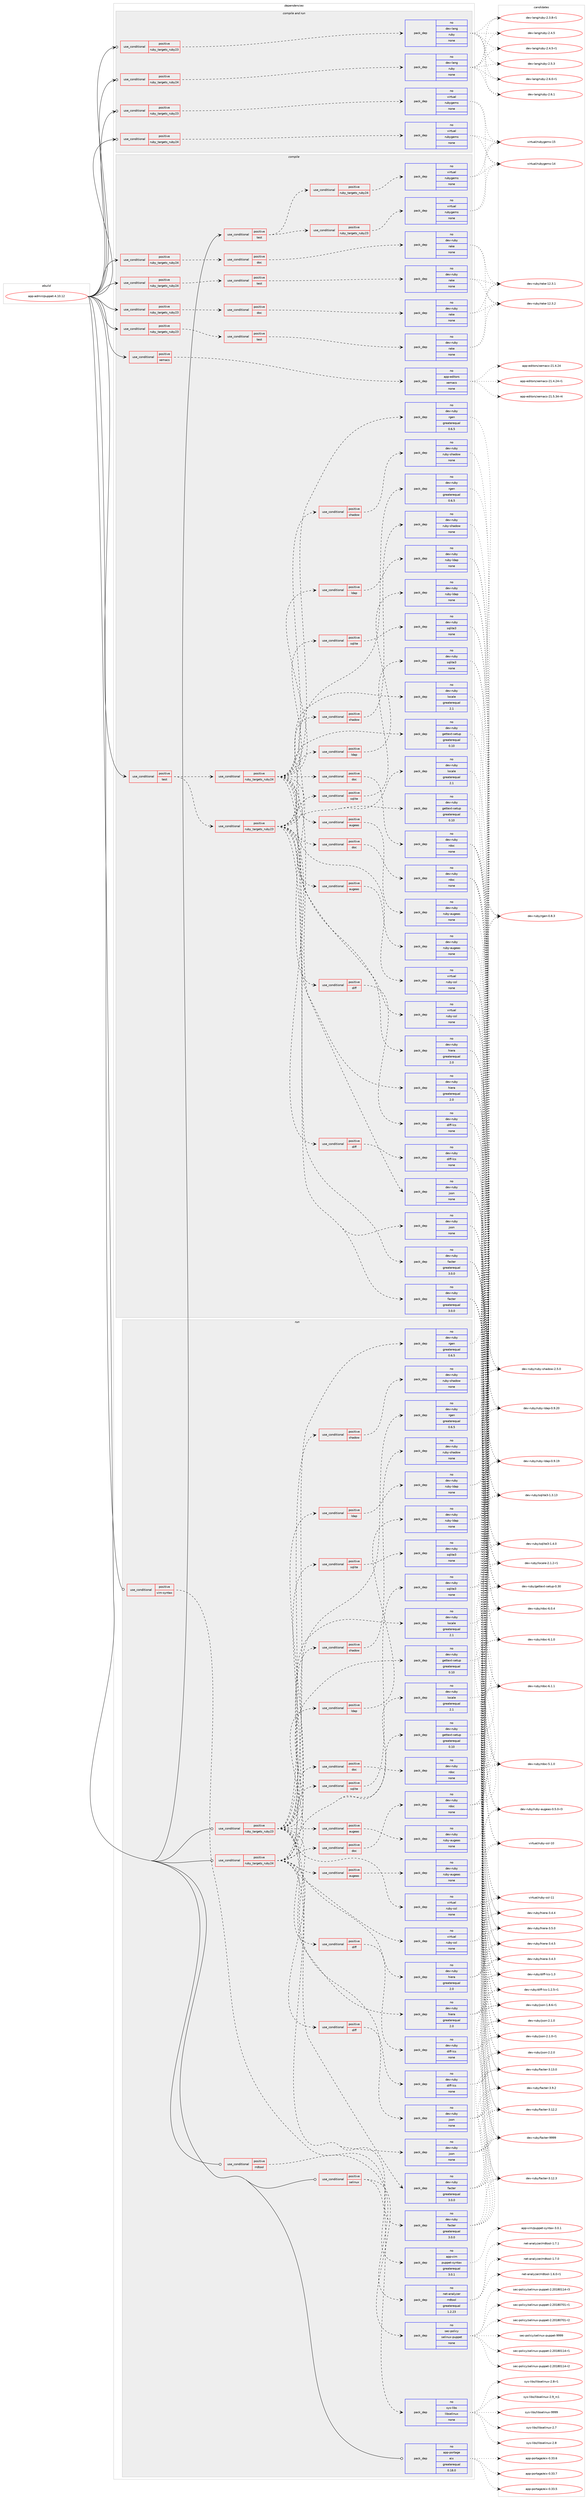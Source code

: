digraph prolog {

# *************
# Graph options
# *************

newrank=true;
concentrate=true;
compound=true;
graph [rankdir=LR,fontname=Helvetica,fontsize=10,ranksep=1.5];#, ranksep=2.5, nodesep=0.2];
edge  [arrowhead=vee];
node  [fontname=Helvetica,fontsize=10];

# **********
# The ebuild
# **********

subgraph cluster_leftcol {
color=gray;
rank=same;
label=<<i>ebuild</i>>;
id [label="app-admin/puppet-4.10.12", color=red, width=4, href="../app-admin/puppet-4.10.12.svg"];
}

# ****************
# The dependencies
# ****************

subgraph cluster_midcol {
color=gray;
label=<<i>dependencies</i>>;
subgraph cluster_compile {
fillcolor="#eeeeee";
style=filled;
label=<<i>compile</i>>;
subgraph cond345218 {
dependency1267034 [label=<<TABLE BORDER="0" CELLBORDER="1" CELLSPACING="0" CELLPADDING="4"><TR><TD ROWSPAN="3" CELLPADDING="10">use_conditional</TD></TR><TR><TD>positive</TD></TR><TR><TD>ruby_targets_ruby23</TD></TR></TABLE>>, shape=none, color=red];
subgraph cond345219 {
dependency1267035 [label=<<TABLE BORDER="0" CELLBORDER="1" CELLSPACING="0" CELLPADDING="4"><TR><TD ROWSPAN="3" CELLPADDING="10">use_conditional</TD></TR><TR><TD>positive</TD></TR><TR><TD>doc</TD></TR></TABLE>>, shape=none, color=red];
subgraph pack902160 {
dependency1267036 [label=<<TABLE BORDER="0" CELLBORDER="1" CELLSPACING="0" CELLPADDING="4" WIDTH="220"><TR><TD ROWSPAN="6" CELLPADDING="30">pack_dep</TD></TR><TR><TD WIDTH="110">no</TD></TR><TR><TD>dev-ruby</TD></TR><TR><TD>rake</TD></TR><TR><TD>none</TD></TR><TR><TD></TD></TR></TABLE>>, shape=none, color=blue];
}
dependency1267035:e -> dependency1267036:w [weight=20,style="dashed",arrowhead="vee"];
}
dependency1267034:e -> dependency1267035:w [weight=20,style="dashed",arrowhead="vee"];
}
id:e -> dependency1267034:w [weight=20,style="solid",arrowhead="vee"];
subgraph cond345220 {
dependency1267037 [label=<<TABLE BORDER="0" CELLBORDER="1" CELLSPACING="0" CELLPADDING="4"><TR><TD ROWSPAN="3" CELLPADDING="10">use_conditional</TD></TR><TR><TD>positive</TD></TR><TR><TD>ruby_targets_ruby23</TD></TR></TABLE>>, shape=none, color=red];
subgraph cond345221 {
dependency1267038 [label=<<TABLE BORDER="0" CELLBORDER="1" CELLSPACING="0" CELLPADDING="4"><TR><TD ROWSPAN="3" CELLPADDING="10">use_conditional</TD></TR><TR><TD>positive</TD></TR><TR><TD>test</TD></TR></TABLE>>, shape=none, color=red];
subgraph pack902161 {
dependency1267039 [label=<<TABLE BORDER="0" CELLBORDER="1" CELLSPACING="0" CELLPADDING="4" WIDTH="220"><TR><TD ROWSPAN="6" CELLPADDING="30">pack_dep</TD></TR><TR><TD WIDTH="110">no</TD></TR><TR><TD>dev-ruby</TD></TR><TR><TD>rake</TD></TR><TR><TD>none</TD></TR><TR><TD></TD></TR></TABLE>>, shape=none, color=blue];
}
dependency1267038:e -> dependency1267039:w [weight=20,style="dashed",arrowhead="vee"];
}
dependency1267037:e -> dependency1267038:w [weight=20,style="dashed",arrowhead="vee"];
}
id:e -> dependency1267037:w [weight=20,style="solid",arrowhead="vee"];
subgraph cond345222 {
dependency1267040 [label=<<TABLE BORDER="0" CELLBORDER="1" CELLSPACING="0" CELLPADDING="4"><TR><TD ROWSPAN="3" CELLPADDING="10">use_conditional</TD></TR><TR><TD>positive</TD></TR><TR><TD>ruby_targets_ruby24</TD></TR></TABLE>>, shape=none, color=red];
subgraph cond345223 {
dependency1267041 [label=<<TABLE BORDER="0" CELLBORDER="1" CELLSPACING="0" CELLPADDING="4"><TR><TD ROWSPAN="3" CELLPADDING="10">use_conditional</TD></TR><TR><TD>positive</TD></TR><TR><TD>doc</TD></TR></TABLE>>, shape=none, color=red];
subgraph pack902162 {
dependency1267042 [label=<<TABLE BORDER="0" CELLBORDER="1" CELLSPACING="0" CELLPADDING="4" WIDTH="220"><TR><TD ROWSPAN="6" CELLPADDING="30">pack_dep</TD></TR><TR><TD WIDTH="110">no</TD></TR><TR><TD>dev-ruby</TD></TR><TR><TD>rake</TD></TR><TR><TD>none</TD></TR><TR><TD></TD></TR></TABLE>>, shape=none, color=blue];
}
dependency1267041:e -> dependency1267042:w [weight=20,style="dashed",arrowhead="vee"];
}
dependency1267040:e -> dependency1267041:w [weight=20,style="dashed",arrowhead="vee"];
}
id:e -> dependency1267040:w [weight=20,style="solid",arrowhead="vee"];
subgraph cond345224 {
dependency1267043 [label=<<TABLE BORDER="0" CELLBORDER="1" CELLSPACING="0" CELLPADDING="4"><TR><TD ROWSPAN="3" CELLPADDING="10">use_conditional</TD></TR><TR><TD>positive</TD></TR><TR><TD>ruby_targets_ruby24</TD></TR></TABLE>>, shape=none, color=red];
subgraph cond345225 {
dependency1267044 [label=<<TABLE BORDER="0" CELLBORDER="1" CELLSPACING="0" CELLPADDING="4"><TR><TD ROWSPAN="3" CELLPADDING="10">use_conditional</TD></TR><TR><TD>positive</TD></TR><TR><TD>test</TD></TR></TABLE>>, shape=none, color=red];
subgraph pack902163 {
dependency1267045 [label=<<TABLE BORDER="0" CELLBORDER="1" CELLSPACING="0" CELLPADDING="4" WIDTH="220"><TR><TD ROWSPAN="6" CELLPADDING="30">pack_dep</TD></TR><TR><TD WIDTH="110">no</TD></TR><TR><TD>dev-ruby</TD></TR><TR><TD>rake</TD></TR><TR><TD>none</TD></TR><TR><TD></TD></TR></TABLE>>, shape=none, color=blue];
}
dependency1267044:e -> dependency1267045:w [weight=20,style="dashed",arrowhead="vee"];
}
dependency1267043:e -> dependency1267044:w [weight=20,style="dashed",arrowhead="vee"];
}
id:e -> dependency1267043:w [weight=20,style="solid",arrowhead="vee"];
subgraph cond345226 {
dependency1267046 [label=<<TABLE BORDER="0" CELLBORDER="1" CELLSPACING="0" CELLPADDING="4"><TR><TD ROWSPAN="3" CELLPADDING="10">use_conditional</TD></TR><TR><TD>positive</TD></TR><TR><TD>test</TD></TR></TABLE>>, shape=none, color=red];
subgraph cond345227 {
dependency1267047 [label=<<TABLE BORDER="0" CELLBORDER="1" CELLSPACING="0" CELLPADDING="4"><TR><TD ROWSPAN="3" CELLPADDING="10">use_conditional</TD></TR><TR><TD>positive</TD></TR><TR><TD>ruby_targets_ruby23</TD></TR></TABLE>>, shape=none, color=red];
subgraph pack902164 {
dependency1267048 [label=<<TABLE BORDER="0" CELLBORDER="1" CELLSPACING="0" CELLPADDING="4" WIDTH="220"><TR><TD ROWSPAN="6" CELLPADDING="30">pack_dep</TD></TR><TR><TD WIDTH="110">no</TD></TR><TR><TD>dev-ruby</TD></TR><TR><TD>gettext-setup</TD></TR><TR><TD>greaterequal</TD></TR><TR><TD>0.10</TD></TR></TABLE>>, shape=none, color=blue];
}
dependency1267047:e -> dependency1267048:w [weight=20,style="dashed",arrowhead="vee"];
subgraph pack902165 {
dependency1267049 [label=<<TABLE BORDER="0" CELLBORDER="1" CELLSPACING="0" CELLPADDING="4" WIDTH="220"><TR><TD ROWSPAN="6" CELLPADDING="30">pack_dep</TD></TR><TR><TD WIDTH="110">no</TD></TR><TR><TD>dev-ruby</TD></TR><TR><TD>hiera</TD></TR><TR><TD>greaterequal</TD></TR><TR><TD>2.0</TD></TR></TABLE>>, shape=none, color=blue];
}
dependency1267047:e -> dependency1267049:w [weight=20,style="dashed",arrowhead="vee"];
subgraph pack902166 {
dependency1267050 [label=<<TABLE BORDER="0" CELLBORDER="1" CELLSPACING="0" CELLPADDING="4" WIDTH="220"><TR><TD ROWSPAN="6" CELLPADDING="30">pack_dep</TD></TR><TR><TD WIDTH="110">no</TD></TR><TR><TD>dev-ruby</TD></TR><TR><TD>locale</TD></TR><TR><TD>greaterequal</TD></TR><TR><TD>2.1</TD></TR></TABLE>>, shape=none, color=blue];
}
dependency1267047:e -> dependency1267050:w [weight=20,style="dashed",arrowhead="vee"];
subgraph pack902167 {
dependency1267051 [label=<<TABLE BORDER="0" CELLBORDER="1" CELLSPACING="0" CELLPADDING="4" WIDTH="220"><TR><TD ROWSPAN="6" CELLPADDING="30">pack_dep</TD></TR><TR><TD WIDTH="110">no</TD></TR><TR><TD>dev-ruby</TD></TR><TR><TD>rgen</TD></TR><TR><TD>greaterequal</TD></TR><TR><TD>0.6.5</TD></TR></TABLE>>, shape=none, color=blue];
}
dependency1267047:e -> dependency1267051:w [weight=20,style="dashed",arrowhead="vee"];
subgraph pack902168 {
dependency1267052 [label=<<TABLE BORDER="0" CELLBORDER="1" CELLSPACING="0" CELLPADDING="4" WIDTH="220"><TR><TD ROWSPAN="6" CELLPADDING="30">pack_dep</TD></TR><TR><TD WIDTH="110">no</TD></TR><TR><TD>dev-ruby</TD></TR><TR><TD>json</TD></TR><TR><TD>none</TD></TR><TR><TD></TD></TR></TABLE>>, shape=none, color=blue];
}
dependency1267047:e -> dependency1267052:w [weight=20,style="dashed",arrowhead="vee"];
subgraph pack902169 {
dependency1267053 [label=<<TABLE BORDER="0" CELLBORDER="1" CELLSPACING="0" CELLPADDING="4" WIDTH="220"><TR><TD ROWSPAN="6" CELLPADDING="30">pack_dep</TD></TR><TR><TD WIDTH="110">no</TD></TR><TR><TD>dev-ruby</TD></TR><TR><TD>facter</TD></TR><TR><TD>greaterequal</TD></TR><TR><TD>3.0.0</TD></TR></TABLE>>, shape=none, color=blue];
}
dependency1267047:e -> dependency1267053:w [weight=20,style="dashed",arrowhead="vee"];
subgraph cond345228 {
dependency1267054 [label=<<TABLE BORDER="0" CELLBORDER="1" CELLSPACING="0" CELLPADDING="4"><TR><TD ROWSPAN="3" CELLPADDING="10">use_conditional</TD></TR><TR><TD>positive</TD></TR><TR><TD>augeas</TD></TR></TABLE>>, shape=none, color=red];
subgraph pack902170 {
dependency1267055 [label=<<TABLE BORDER="0" CELLBORDER="1" CELLSPACING="0" CELLPADDING="4" WIDTH="220"><TR><TD ROWSPAN="6" CELLPADDING="30">pack_dep</TD></TR><TR><TD WIDTH="110">no</TD></TR><TR><TD>dev-ruby</TD></TR><TR><TD>ruby-augeas</TD></TR><TR><TD>none</TD></TR><TR><TD></TD></TR></TABLE>>, shape=none, color=blue];
}
dependency1267054:e -> dependency1267055:w [weight=20,style="dashed",arrowhead="vee"];
}
dependency1267047:e -> dependency1267054:w [weight=20,style="dashed",arrowhead="vee"];
subgraph cond345229 {
dependency1267056 [label=<<TABLE BORDER="0" CELLBORDER="1" CELLSPACING="0" CELLPADDING="4"><TR><TD ROWSPAN="3" CELLPADDING="10">use_conditional</TD></TR><TR><TD>positive</TD></TR><TR><TD>diff</TD></TR></TABLE>>, shape=none, color=red];
subgraph pack902171 {
dependency1267057 [label=<<TABLE BORDER="0" CELLBORDER="1" CELLSPACING="0" CELLPADDING="4" WIDTH="220"><TR><TD ROWSPAN="6" CELLPADDING="30">pack_dep</TD></TR><TR><TD WIDTH="110">no</TD></TR><TR><TD>dev-ruby</TD></TR><TR><TD>diff-lcs</TD></TR><TR><TD>none</TD></TR><TR><TD></TD></TR></TABLE>>, shape=none, color=blue];
}
dependency1267056:e -> dependency1267057:w [weight=20,style="dashed",arrowhead="vee"];
}
dependency1267047:e -> dependency1267056:w [weight=20,style="dashed",arrowhead="vee"];
subgraph cond345230 {
dependency1267058 [label=<<TABLE BORDER="0" CELLBORDER="1" CELLSPACING="0" CELLPADDING="4"><TR><TD ROWSPAN="3" CELLPADDING="10">use_conditional</TD></TR><TR><TD>positive</TD></TR><TR><TD>doc</TD></TR></TABLE>>, shape=none, color=red];
subgraph pack902172 {
dependency1267059 [label=<<TABLE BORDER="0" CELLBORDER="1" CELLSPACING="0" CELLPADDING="4" WIDTH="220"><TR><TD ROWSPAN="6" CELLPADDING="30">pack_dep</TD></TR><TR><TD WIDTH="110">no</TD></TR><TR><TD>dev-ruby</TD></TR><TR><TD>rdoc</TD></TR><TR><TD>none</TD></TR><TR><TD></TD></TR></TABLE>>, shape=none, color=blue];
}
dependency1267058:e -> dependency1267059:w [weight=20,style="dashed",arrowhead="vee"];
}
dependency1267047:e -> dependency1267058:w [weight=20,style="dashed",arrowhead="vee"];
subgraph cond345231 {
dependency1267060 [label=<<TABLE BORDER="0" CELLBORDER="1" CELLSPACING="0" CELLPADDING="4"><TR><TD ROWSPAN="3" CELLPADDING="10">use_conditional</TD></TR><TR><TD>positive</TD></TR><TR><TD>ldap</TD></TR></TABLE>>, shape=none, color=red];
subgraph pack902173 {
dependency1267061 [label=<<TABLE BORDER="0" CELLBORDER="1" CELLSPACING="0" CELLPADDING="4" WIDTH="220"><TR><TD ROWSPAN="6" CELLPADDING="30">pack_dep</TD></TR><TR><TD WIDTH="110">no</TD></TR><TR><TD>dev-ruby</TD></TR><TR><TD>ruby-ldap</TD></TR><TR><TD>none</TD></TR><TR><TD></TD></TR></TABLE>>, shape=none, color=blue];
}
dependency1267060:e -> dependency1267061:w [weight=20,style="dashed",arrowhead="vee"];
}
dependency1267047:e -> dependency1267060:w [weight=20,style="dashed",arrowhead="vee"];
subgraph cond345232 {
dependency1267062 [label=<<TABLE BORDER="0" CELLBORDER="1" CELLSPACING="0" CELLPADDING="4"><TR><TD ROWSPAN="3" CELLPADDING="10">use_conditional</TD></TR><TR><TD>positive</TD></TR><TR><TD>shadow</TD></TR></TABLE>>, shape=none, color=red];
subgraph pack902174 {
dependency1267063 [label=<<TABLE BORDER="0" CELLBORDER="1" CELLSPACING="0" CELLPADDING="4" WIDTH="220"><TR><TD ROWSPAN="6" CELLPADDING="30">pack_dep</TD></TR><TR><TD WIDTH="110">no</TD></TR><TR><TD>dev-ruby</TD></TR><TR><TD>ruby-shadow</TD></TR><TR><TD>none</TD></TR><TR><TD></TD></TR></TABLE>>, shape=none, color=blue];
}
dependency1267062:e -> dependency1267063:w [weight=20,style="dashed",arrowhead="vee"];
}
dependency1267047:e -> dependency1267062:w [weight=20,style="dashed",arrowhead="vee"];
subgraph cond345233 {
dependency1267064 [label=<<TABLE BORDER="0" CELLBORDER="1" CELLSPACING="0" CELLPADDING="4"><TR><TD ROWSPAN="3" CELLPADDING="10">use_conditional</TD></TR><TR><TD>positive</TD></TR><TR><TD>sqlite</TD></TR></TABLE>>, shape=none, color=red];
subgraph pack902175 {
dependency1267065 [label=<<TABLE BORDER="0" CELLBORDER="1" CELLSPACING="0" CELLPADDING="4" WIDTH="220"><TR><TD ROWSPAN="6" CELLPADDING="30">pack_dep</TD></TR><TR><TD WIDTH="110">no</TD></TR><TR><TD>dev-ruby</TD></TR><TR><TD>sqlite3</TD></TR><TR><TD>none</TD></TR><TR><TD></TD></TR></TABLE>>, shape=none, color=blue];
}
dependency1267064:e -> dependency1267065:w [weight=20,style="dashed",arrowhead="vee"];
}
dependency1267047:e -> dependency1267064:w [weight=20,style="dashed",arrowhead="vee"];
subgraph pack902176 {
dependency1267066 [label=<<TABLE BORDER="0" CELLBORDER="1" CELLSPACING="0" CELLPADDING="4" WIDTH="220"><TR><TD ROWSPAN="6" CELLPADDING="30">pack_dep</TD></TR><TR><TD WIDTH="110">no</TD></TR><TR><TD>virtual</TD></TR><TR><TD>ruby-ssl</TD></TR><TR><TD>none</TD></TR><TR><TD></TD></TR></TABLE>>, shape=none, color=blue];
}
dependency1267047:e -> dependency1267066:w [weight=20,style="dashed",arrowhead="vee"];
}
dependency1267046:e -> dependency1267047:w [weight=20,style="dashed",arrowhead="vee"];
subgraph cond345234 {
dependency1267067 [label=<<TABLE BORDER="0" CELLBORDER="1" CELLSPACING="0" CELLPADDING="4"><TR><TD ROWSPAN="3" CELLPADDING="10">use_conditional</TD></TR><TR><TD>positive</TD></TR><TR><TD>ruby_targets_ruby24</TD></TR></TABLE>>, shape=none, color=red];
subgraph pack902177 {
dependency1267068 [label=<<TABLE BORDER="0" CELLBORDER="1" CELLSPACING="0" CELLPADDING="4" WIDTH="220"><TR><TD ROWSPAN="6" CELLPADDING="30">pack_dep</TD></TR><TR><TD WIDTH="110">no</TD></TR><TR><TD>dev-ruby</TD></TR><TR><TD>gettext-setup</TD></TR><TR><TD>greaterequal</TD></TR><TR><TD>0.10</TD></TR></TABLE>>, shape=none, color=blue];
}
dependency1267067:e -> dependency1267068:w [weight=20,style="dashed",arrowhead="vee"];
subgraph pack902178 {
dependency1267069 [label=<<TABLE BORDER="0" CELLBORDER="1" CELLSPACING="0" CELLPADDING="4" WIDTH="220"><TR><TD ROWSPAN="6" CELLPADDING="30">pack_dep</TD></TR><TR><TD WIDTH="110">no</TD></TR><TR><TD>dev-ruby</TD></TR><TR><TD>hiera</TD></TR><TR><TD>greaterequal</TD></TR><TR><TD>2.0</TD></TR></TABLE>>, shape=none, color=blue];
}
dependency1267067:e -> dependency1267069:w [weight=20,style="dashed",arrowhead="vee"];
subgraph pack902179 {
dependency1267070 [label=<<TABLE BORDER="0" CELLBORDER="1" CELLSPACING="0" CELLPADDING="4" WIDTH="220"><TR><TD ROWSPAN="6" CELLPADDING="30">pack_dep</TD></TR><TR><TD WIDTH="110">no</TD></TR><TR><TD>dev-ruby</TD></TR><TR><TD>locale</TD></TR><TR><TD>greaterequal</TD></TR><TR><TD>2.1</TD></TR></TABLE>>, shape=none, color=blue];
}
dependency1267067:e -> dependency1267070:w [weight=20,style="dashed",arrowhead="vee"];
subgraph pack902180 {
dependency1267071 [label=<<TABLE BORDER="0" CELLBORDER="1" CELLSPACING="0" CELLPADDING="4" WIDTH="220"><TR><TD ROWSPAN="6" CELLPADDING="30">pack_dep</TD></TR><TR><TD WIDTH="110">no</TD></TR><TR><TD>dev-ruby</TD></TR><TR><TD>rgen</TD></TR><TR><TD>greaterequal</TD></TR><TR><TD>0.6.5</TD></TR></TABLE>>, shape=none, color=blue];
}
dependency1267067:e -> dependency1267071:w [weight=20,style="dashed",arrowhead="vee"];
subgraph pack902181 {
dependency1267072 [label=<<TABLE BORDER="0" CELLBORDER="1" CELLSPACING="0" CELLPADDING="4" WIDTH="220"><TR><TD ROWSPAN="6" CELLPADDING="30">pack_dep</TD></TR><TR><TD WIDTH="110">no</TD></TR><TR><TD>dev-ruby</TD></TR><TR><TD>json</TD></TR><TR><TD>none</TD></TR><TR><TD></TD></TR></TABLE>>, shape=none, color=blue];
}
dependency1267067:e -> dependency1267072:w [weight=20,style="dashed",arrowhead="vee"];
subgraph pack902182 {
dependency1267073 [label=<<TABLE BORDER="0" CELLBORDER="1" CELLSPACING="0" CELLPADDING="4" WIDTH="220"><TR><TD ROWSPAN="6" CELLPADDING="30">pack_dep</TD></TR><TR><TD WIDTH="110">no</TD></TR><TR><TD>dev-ruby</TD></TR><TR><TD>facter</TD></TR><TR><TD>greaterequal</TD></TR><TR><TD>3.0.0</TD></TR></TABLE>>, shape=none, color=blue];
}
dependency1267067:e -> dependency1267073:w [weight=20,style="dashed",arrowhead="vee"];
subgraph cond345235 {
dependency1267074 [label=<<TABLE BORDER="0" CELLBORDER="1" CELLSPACING="0" CELLPADDING="4"><TR><TD ROWSPAN="3" CELLPADDING="10">use_conditional</TD></TR><TR><TD>positive</TD></TR><TR><TD>augeas</TD></TR></TABLE>>, shape=none, color=red];
subgraph pack902183 {
dependency1267075 [label=<<TABLE BORDER="0" CELLBORDER="1" CELLSPACING="0" CELLPADDING="4" WIDTH="220"><TR><TD ROWSPAN="6" CELLPADDING="30">pack_dep</TD></TR><TR><TD WIDTH="110">no</TD></TR><TR><TD>dev-ruby</TD></TR><TR><TD>ruby-augeas</TD></TR><TR><TD>none</TD></TR><TR><TD></TD></TR></TABLE>>, shape=none, color=blue];
}
dependency1267074:e -> dependency1267075:w [weight=20,style="dashed",arrowhead="vee"];
}
dependency1267067:e -> dependency1267074:w [weight=20,style="dashed",arrowhead="vee"];
subgraph cond345236 {
dependency1267076 [label=<<TABLE BORDER="0" CELLBORDER="1" CELLSPACING="0" CELLPADDING="4"><TR><TD ROWSPAN="3" CELLPADDING="10">use_conditional</TD></TR><TR><TD>positive</TD></TR><TR><TD>diff</TD></TR></TABLE>>, shape=none, color=red];
subgraph pack902184 {
dependency1267077 [label=<<TABLE BORDER="0" CELLBORDER="1" CELLSPACING="0" CELLPADDING="4" WIDTH="220"><TR><TD ROWSPAN="6" CELLPADDING="30">pack_dep</TD></TR><TR><TD WIDTH="110">no</TD></TR><TR><TD>dev-ruby</TD></TR><TR><TD>diff-lcs</TD></TR><TR><TD>none</TD></TR><TR><TD></TD></TR></TABLE>>, shape=none, color=blue];
}
dependency1267076:e -> dependency1267077:w [weight=20,style="dashed",arrowhead="vee"];
}
dependency1267067:e -> dependency1267076:w [weight=20,style="dashed",arrowhead="vee"];
subgraph cond345237 {
dependency1267078 [label=<<TABLE BORDER="0" CELLBORDER="1" CELLSPACING="0" CELLPADDING="4"><TR><TD ROWSPAN="3" CELLPADDING="10">use_conditional</TD></TR><TR><TD>positive</TD></TR><TR><TD>doc</TD></TR></TABLE>>, shape=none, color=red];
subgraph pack902185 {
dependency1267079 [label=<<TABLE BORDER="0" CELLBORDER="1" CELLSPACING="0" CELLPADDING="4" WIDTH="220"><TR><TD ROWSPAN="6" CELLPADDING="30">pack_dep</TD></TR><TR><TD WIDTH="110">no</TD></TR><TR><TD>dev-ruby</TD></TR><TR><TD>rdoc</TD></TR><TR><TD>none</TD></TR><TR><TD></TD></TR></TABLE>>, shape=none, color=blue];
}
dependency1267078:e -> dependency1267079:w [weight=20,style="dashed",arrowhead="vee"];
}
dependency1267067:e -> dependency1267078:w [weight=20,style="dashed",arrowhead="vee"];
subgraph cond345238 {
dependency1267080 [label=<<TABLE BORDER="0" CELLBORDER="1" CELLSPACING="0" CELLPADDING="4"><TR><TD ROWSPAN="3" CELLPADDING="10">use_conditional</TD></TR><TR><TD>positive</TD></TR><TR><TD>ldap</TD></TR></TABLE>>, shape=none, color=red];
subgraph pack902186 {
dependency1267081 [label=<<TABLE BORDER="0" CELLBORDER="1" CELLSPACING="0" CELLPADDING="4" WIDTH="220"><TR><TD ROWSPAN="6" CELLPADDING="30">pack_dep</TD></TR><TR><TD WIDTH="110">no</TD></TR><TR><TD>dev-ruby</TD></TR><TR><TD>ruby-ldap</TD></TR><TR><TD>none</TD></TR><TR><TD></TD></TR></TABLE>>, shape=none, color=blue];
}
dependency1267080:e -> dependency1267081:w [weight=20,style="dashed",arrowhead="vee"];
}
dependency1267067:e -> dependency1267080:w [weight=20,style="dashed",arrowhead="vee"];
subgraph cond345239 {
dependency1267082 [label=<<TABLE BORDER="0" CELLBORDER="1" CELLSPACING="0" CELLPADDING="4"><TR><TD ROWSPAN="3" CELLPADDING="10">use_conditional</TD></TR><TR><TD>positive</TD></TR><TR><TD>shadow</TD></TR></TABLE>>, shape=none, color=red];
subgraph pack902187 {
dependency1267083 [label=<<TABLE BORDER="0" CELLBORDER="1" CELLSPACING="0" CELLPADDING="4" WIDTH="220"><TR><TD ROWSPAN="6" CELLPADDING="30">pack_dep</TD></TR><TR><TD WIDTH="110">no</TD></TR><TR><TD>dev-ruby</TD></TR><TR><TD>ruby-shadow</TD></TR><TR><TD>none</TD></TR><TR><TD></TD></TR></TABLE>>, shape=none, color=blue];
}
dependency1267082:e -> dependency1267083:w [weight=20,style="dashed",arrowhead="vee"];
}
dependency1267067:e -> dependency1267082:w [weight=20,style="dashed",arrowhead="vee"];
subgraph cond345240 {
dependency1267084 [label=<<TABLE BORDER="0" CELLBORDER="1" CELLSPACING="0" CELLPADDING="4"><TR><TD ROWSPAN="3" CELLPADDING="10">use_conditional</TD></TR><TR><TD>positive</TD></TR><TR><TD>sqlite</TD></TR></TABLE>>, shape=none, color=red];
subgraph pack902188 {
dependency1267085 [label=<<TABLE BORDER="0" CELLBORDER="1" CELLSPACING="0" CELLPADDING="4" WIDTH="220"><TR><TD ROWSPAN="6" CELLPADDING="30">pack_dep</TD></TR><TR><TD WIDTH="110">no</TD></TR><TR><TD>dev-ruby</TD></TR><TR><TD>sqlite3</TD></TR><TR><TD>none</TD></TR><TR><TD></TD></TR></TABLE>>, shape=none, color=blue];
}
dependency1267084:e -> dependency1267085:w [weight=20,style="dashed",arrowhead="vee"];
}
dependency1267067:e -> dependency1267084:w [weight=20,style="dashed",arrowhead="vee"];
subgraph pack902189 {
dependency1267086 [label=<<TABLE BORDER="0" CELLBORDER="1" CELLSPACING="0" CELLPADDING="4" WIDTH="220"><TR><TD ROWSPAN="6" CELLPADDING="30">pack_dep</TD></TR><TR><TD WIDTH="110">no</TD></TR><TR><TD>virtual</TD></TR><TR><TD>ruby-ssl</TD></TR><TR><TD>none</TD></TR><TR><TD></TD></TR></TABLE>>, shape=none, color=blue];
}
dependency1267067:e -> dependency1267086:w [weight=20,style="dashed",arrowhead="vee"];
}
dependency1267046:e -> dependency1267067:w [weight=20,style="dashed",arrowhead="vee"];
}
id:e -> dependency1267046:w [weight=20,style="solid",arrowhead="vee"];
subgraph cond345241 {
dependency1267087 [label=<<TABLE BORDER="0" CELLBORDER="1" CELLSPACING="0" CELLPADDING="4"><TR><TD ROWSPAN="3" CELLPADDING="10">use_conditional</TD></TR><TR><TD>positive</TD></TR><TR><TD>test</TD></TR></TABLE>>, shape=none, color=red];
subgraph cond345242 {
dependency1267088 [label=<<TABLE BORDER="0" CELLBORDER="1" CELLSPACING="0" CELLPADDING="4"><TR><TD ROWSPAN="3" CELLPADDING="10">use_conditional</TD></TR><TR><TD>positive</TD></TR><TR><TD>ruby_targets_ruby23</TD></TR></TABLE>>, shape=none, color=red];
subgraph pack902190 {
dependency1267089 [label=<<TABLE BORDER="0" CELLBORDER="1" CELLSPACING="0" CELLPADDING="4" WIDTH="220"><TR><TD ROWSPAN="6" CELLPADDING="30">pack_dep</TD></TR><TR><TD WIDTH="110">no</TD></TR><TR><TD>virtual</TD></TR><TR><TD>rubygems</TD></TR><TR><TD>none</TD></TR><TR><TD></TD></TR></TABLE>>, shape=none, color=blue];
}
dependency1267088:e -> dependency1267089:w [weight=20,style="dashed",arrowhead="vee"];
}
dependency1267087:e -> dependency1267088:w [weight=20,style="dashed",arrowhead="vee"];
subgraph cond345243 {
dependency1267090 [label=<<TABLE BORDER="0" CELLBORDER="1" CELLSPACING="0" CELLPADDING="4"><TR><TD ROWSPAN="3" CELLPADDING="10">use_conditional</TD></TR><TR><TD>positive</TD></TR><TR><TD>ruby_targets_ruby24</TD></TR></TABLE>>, shape=none, color=red];
subgraph pack902191 {
dependency1267091 [label=<<TABLE BORDER="0" CELLBORDER="1" CELLSPACING="0" CELLPADDING="4" WIDTH="220"><TR><TD ROWSPAN="6" CELLPADDING="30">pack_dep</TD></TR><TR><TD WIDTH="110">no</TD></TR><TR><TD>virtual</TD></TR><TR><TD>rubygems</TD></TR><TR><TD>none</TD></TR><TR><TD></TD></TR></TABLE>>, shape=none, color=blue];
}
dependency1267090:e -> dependency1267091:w [weight=20,style="dashed",arrowhead="vee"];
}
dependency1267087:e -> dependency1267090:w [weight=20,style="dashed",arrowhead="vee"];
}
id:e -> dependency1267087:w [weight=20,style="solid",arrowhead="vee"];
subgraph cond345244 {
dependency1267092 [label=<<TABLE BORDER="0" CELLBORDER="1" CELLSPACING="0" CELLPADDING="4"><TR><TD ROWSPAN="3" CELLPADDING="10">use_conditional</TD></TR><TR><TD>positive</TD></TR><TR><TD>xemacs</TD></TR></TABLE>>, shape=none, color=red];
subgraph pack902192 {
dependency1267093 [label=<<TABLE BORDER="0" CELLBORDER="1" CELLSPACING="0" CELLPADDING="4" WIDTH="220"><TR><TD ROWSPAN="6" CELLPADDING="30">pack_dep</TD></TR><TR><TD WIDTH="110">no</TD></TR><TR><TD>app-editors</TD></TR><TR><TD>xemacs</TD></TR><TR><TD>none</TD></TR><TR><TD></TD></TR></TABLE>>, shape=none, color=blue];
}
dependency1267092:e -> dependency1267093:w [weight=20,style="dashed",arrowhead="vee"];
}
id:e -> dependency1267092:w [weight=20,style="solid",arrowhead="vee"];
}
subgraph cluster_compileandrun {
fillcolor="#eeeeee";
style=filled;
label=<<i>compile and run</i>>;
subgraph cond345245 {
dependency1267094 [label=<<TABLE BORDER="0" CELLBORDER="1" CELLSPACING="0" CELLPADDING="4"><TR><TD ROWSPAN="3" CELLPADDING="10">use_conditional</TD></TR><TR><TD>positive</TD></TR><TR><TD>ruby_targets_ruby23</TD></TR></TABLE>>, shape=none, color=red];
subgraph pack902193 {
dependency1267095 [label=<<TABLE BORDER="0" CELLBORDER="1" CELLSPACING="0" CELLPADDING="4" WIDTH="220"><TR><TD ROWSPAN="6" CELLPADDING="30">pack_dep</TD></TR><TR><TD WIDTH="110">no</TD></TR><TR><TD>dev-lang</TD></TR><TR><TD>ruby</TD></TR><TR><TD>none</TD></TR><TR><TD></TD></TR></TABLE>>, shape=none, color=blue];
}
dependency1267094:e -> dependency1267095:w [weight=20,style="dashed",arrowhead="vee"];
}
id:e -> dependency1267094:w [weight=20,style="solid",arrowhead="odotvee"];
subgraph cond345246 {
dependency1267096 [label=<<TABLE BORDER="0" CELLBORDER="1" CELLSPACING="0" CELLPADDING="4"><TR><TD ROWSPAN="3" CELLPADDING="10">use_conditional</TD></TR><TR><TD>positive</TD></TR><TR><TD>ruby_targets_ruby23</TD></TR></TABLE>>, shape=none, color=red];
subgraph pack902194 {
dependency1267097 [label=<<TABLE BORDER="0" CELLBORDER="1" CELLSPACING="0" CELLPADDING="4" WIDTH="220"><TR><TD ROWSPAN="6" CELLPADDING="30">pack_dep</TD></TR><TR><TD WIDTH="110">no</TD></TR><TR><TD>virtual</TD></TR><TR><TD>rubygems</TD></TR><TR><TD>none</TD></TR><TR><TD></TD></TR></TABLE>>, shape=none, color=blue];
}
dependency1267096:e -> dependency1267097:w [weight=20,style="dashed",arrowhead="vee"];
}
id:e -> dependency1267096:w [weight=20,style="solid",arrowhead="odotvee"];
subgraph cond345247 {
dependency1267098 [label=<<TABLE BORDER="0" CELLBORDER="1" CELLSPACING="0" CELLPADDING="4"><TR><TD ROWSPAN="3" CELLPADDING="10">use_conditional</TD></TR><TR><TD>positive</TD></TR><TR><TD>ruby_targets_ruby24</TD></TR></TABLE>>, shape=none, color=red];
subgraph pack902195 {
dependency1267099 [label=<<TABLE BORDER="0" CELLBORDER="1" CELLSPACING="0" CELLPADDING="4" WIDTH="220"><TR><TD ROWSPAN="6" CELLPADDING="30">pack_dep</TD></TR><TR><TD WIDTH="110">no</TD></TR><TR><TD>dev-lang</TD></TR><TR><TD>ruby</TD></TR><TR><TD>none</TD></TR><TR><TD></TD></TR></TABLE>>, shape=none, color=blue];
}
dependency1267098:e -> dependency1267099:w [weight=20,style="dashed",arrowhead="vee"];
}
id:e -> dependency1267098:w [weight=20,style="solid",arrowhead="odotvee"];
subgraph cond345248 {
dependency1267100 [label=<<TABLE BORDER="0" CELLBORDER="1" CELLSPACING="0" CELLPADDING="4"><TR><TD ROWSPAN="3" CELLPADDING="10">use_conditional</TD></TR><TR><TD>positive</TD></TR><TR><TD>ruby_targets_ruby24</TD></TR></TABLE>>, shape=none, color=red];
subgraph pack902196 {
dependency1267101 [label=<<TABLE BORDER="0" CELLBORDER="1" CELLSPACING="0" CELLPADDING="4" WIDTH="220"><TR><TD ROWSPAN="6" CELLPADDING="30">pack_dep</TD></TR><TR><TD WIDTH="110">no</TD></TR><TR><TD>virtual</TD></TR><TR><TD>rubygems</TD></TR><TR><TD>none</TD></TR><TR><TD></TD></TR></TABLE>>, shape=none, color=blue];
}
dependency1267100:e -> dependency1267101:w [weight=20,style="dashed",arrowhead="vee"];
}
id:e -> dependency1267100:w [weight=20,style="solid",arrowhead="odotvee"];
}
subgraph cluster_run {
fillcolor="#eeeeee";
style=filled;
label=<<i>run</i>>;
subgraph cond345249 {
dependency1267102 [label=<<TABLE BORDER="0" CELLBORDER="1" CELLSPACING="0" CELLPADDING="4"><TR><TD ROWSPAN="3" CELLPADDING="10">use_conditional</TD></TR><TR><TD>positive</TD></TR><TR><TD>rrdtool</TD></TR></TABLE>>, shape=none, color=red];
subgraph pack902197 {
dependency1267103 [label=<<TABLE BORDER="0" CELLBORDER="1" CELLSPACING="0" CELLPADDING="4" WIDTH="220"><TR><TD ROWSPAN="6" CELLPADDING="30">pack_dep</TD></TR><TR><TD WIDTH="110">no</TD></TR><TR><TD>net-analyzer</TD></TR><TR><TD>rrdtool</TD></TR><TR><TD>greaterequal</TD></TR><TR><TD>1.2.23</TD></TR></TABLE>>, shape=none, color=blue];
}
dependency1267102:e -> dependency1267103:w [weight=20,style="dashed",arrowhead="vee"];
}
id:e -> dependency1267102:w [weight=20,style="solid",arrowhead="odot"];
subgraph cond345250 {
dependency1267104 [label=<<TABLE BORDER="0" CELLBORDER="1" CELLSPACING="0" CELLPADDING="4"><TR><TD ROWSPAN="3" CELLPADDING="10">use_conditional</TD></TR><TR><TD>positive</TD></TR><TR><TD>ruby_targets_ruby23</TD></TR></TABLE>>, shape=none, color=red];
subgraph pack902198 {
dependency1267105 [label=<<TABLE BORDER="0" CELLBORDER="1" CELLSPACING="0" CELLPADDING="4" WIDTH="220"><TR><TD ROWSPAN="6" CELLPADDING="30">pack_dep</TD></TR><TR><TD WIDTH="110">no</TD></TR><TR><TD>dev-ruby</TD></TR><TR><TD>gettext-setup</TD></TR><TR><TD>greaterequal</TD></TR><TR><TD>0.10</TD></TR></TABLE>>, shape=none, color=blue];
}
dependency1267104:e -> dependency1267105:w [weight=20,style="dashed",arrowhead="vee"];
subgraph pack902199 {
dependency1267106 [label=<<TABLE BORDER="0" CELLBORDER="1" CELLSPACING="0" CELLPADDING="4" WIDTH="220"><TR><TD ROWSPAN="6" CELLPADDING="30">pack_dep</TD></TR><TR><TD WIDTH="110">no</TD></TR><TR><TD>dev-ruby</TD></TR><TR><TD>hiera</TD></TR><TR><TD>greaterequal</TD></TR><TR><TD>2.0</TD></TR></TABLE>>, shape=none, color=blue];
}
dependency1267104:e -> dependency1267106:w [weight=20,style="dashed",arrowhead="vee"];
subgraph pack902200 {
dependency1267107 [label=<<TABLE BORDER="0" CELLBORDER="1" CELLSPACING="0" CELLPADDING="4" WIDTH="220"><TR><TD ROWSPAN="6" CELLPADDING="30">pack_dep</TD></TR><TR><TD WIDTH="110">no</TD></TR><TR><TD>dev-ruby</TD></TR><TR><TD>locale</TD></TR><TR><TD>greaterequal</TD></TR><TR><TD>2.1</TD></TR></TABLE>>, shape=none, color=blue];
}
dependency1267104:e -> dependency1267107:w [weight=20,style="dashed",arrowhead="vee"];
subgraph pack902201 {
dependency1267108 [label=<<TABLE BORDER="0" CELLBORDER="1" CELLSPACING="0" CELLPADDING="4" WIDTH="220"><TR><TD ROWSPAN="6" CELLPADDING="30">pack_dep</TD></TR><TR><TD WIDTH="110">no</TD></TR><TR><TD>dev-ruby</TD></TR><TR><TD>rgen</TD></TR><TR><TD>greaterequal</TD></TR><TR><TD>0.6.5</TD></TR></TABLE>>, shape=none, color=blue];
}
dependency1267104:e -> dependency1267108:w [weight=20,style="dashed",arrowhead="vee"];
subgraph pack902202 {
dependency1267109 [label=<<TABLE BORDER="0" CELLBORDER="1" CELLSPACING="0" CELLPADDING="4" WIDTH="220"><TR><TD ROWSPAN="6" CELLPADDING="30">pack_dep</TD></TR><TR><TD WIDTH="110">no</TD></TR><TR><TD>dev-ruby</TD></TR><TR><TD>json</TD></TR><TR><TD>none</TD></TR><TR><TD></TD></TR></TABLE>>, shape=none, color=blue];
}
dependency1267104:e -> dependency1267109:w [weight=20,style="dashed",arrowhead="vee"];
subgraph pack902203 {
dependency1267110 [label=<<TABLE BORDER="0" CELLBORDER="1" CELLSPACING="0" CELLPADDING="4" WIDTH="220"><TR><TD ROWSPAN="6" CELLPADDING="30">pack_dep</TD></TR><TR><TD WIDTH="110">no</TD></TR><TR><TD>dev-ruby</TD></TR><TR><TD>facter</TD></TR><TR><TD>greaterequal</TD></TR><TR><TD>3.0.0</TD></TR></TABLE>>, shape=none, color=blue];
}
dependency1267104:e -> dependency1267110:w [weight=20,style="dashed",arrowhead="vee"];
subgraph cond345251 {
dependency1267111 [label=<<TABLE BORDER="0" CELLBORDER="1" CELLSPACING="0" CELLPADDING="4"><TR><TD ROWSPAN="3" CELLPADDING="10">use_conditional</TD></TR><TR><TD>positive</TD></TR><TR><TD>augeas</TD></TR></TABLE>>, shape=none, color=red];
subgraph pack902204 {
dependency1267112 [label=<<TABLE BORDER="0" CELLBORDER="1" CELLSPACING="0" CELLPADDING="4" WIDTH="220"><TR><TD ROWSPAN="6" CELLPADDING="30">pack_dep</TD></TR><TR><TD WIDTH="110">no</TD></TR><TR><TD>dev-ruby</TD></TR><TR><TD>ruby-augeas</TD></TR><TR><TD>none</TD></TR><TR><TD></TD></TR></TABLE>>, shape=none, color=blue];
}
dependency1267111:e -> dependency1267112:w [weight=20,style="dashed",arrowhead="vee"];
}
dependency1267104:e -> dependency1267111:w [weight=20,style="dashed",arrowhead="vee"];
subgraph cond345252 {
dependency1267113 [label=<<TABLE BORDER="0" CELLBORDER="1" CELLSPACING="0" CELLPADDING="4"><TR><TD ROWSPAN="3" CELLPADDING="10">use_conditional</TD></TR><TR><TD>positive</TD></TR><TR><TD>diff</TD></TR></TABLE>>, shape=none, color=red];
subgraph pack902205 {
dependency1267114 [label=<<TABLE BORDER="0" CELLBORDER="1" CELLSPACING="0" CELLPADDING="4" WIDTH="220"><TR><TD ROWSPAN="6" CELLPADDING="30">pack_dep</TD></TR><TR><TD WIDTH="110">no</TD></TR><TR><TD>dev-ruby</TD></TR><TR><TD>diff-lcs</TD></TR><TR><TD>none</TD></TR><TR><TD></TD></TR></TABLE>>, shape=none, color=blue];
}
dependency1267113:e -> dependency1267114:w [weight=20,style="dashed",arrowhead="vee"];
}
dependency1267104:e -> dependency1267113:w [weight=20,style="dashed",arrowhead="vee"];
subgraph cond345253 {
dependency1267115 [label=<<TABLE BORDER="0" CELLBORDER="1" CELLSPACING="0" CELLPADDING="4"><TR><TD ROWSPAN="3" CELLPADDING="10">use_conditional</TD></TR><TR><TD>positive</TD></TR><TR><TD>doc</TD></TR></TABLE>>, shape=none, color=red];
subgraph pack902206 {
dependency1267116 [label=<<TABLE BORDER="0" CELLBORDER="1" CELLSPACING="0" CELLPADDING="4" WIDTH="220"><TR><TD ROWSPAN="6" CELLPADDING="30">pack_dep</TD></TR><TR><TD WIDTH="110">no</TD></TR><TR><TD>dev-ruby</TD></TR><TR><TD>rdoc</TD></TR><TR><TD>none</TD></TR><TR><TD></TD></TR></TABLE>>, shape=none, color=blue];
}
dependency1267115:e -> dependency1267116:w [weight=20,style="dashed",arrowhead="vee"];
}
dependency1267104:e -> dependency1267115:w [weight=20,style="dashed",arrowhead="vee"];
subgraph cond345254 {
dependency1267117 [label=<<TABLE BORDER="0" CELLBORDER="1" CELLSPACING="0" CELLPADDING="4"><TR><TD ROWSPAN="3" CELLPADDING="10">use_conditional</TD></TR><TR><TD>positive</TD></TR><TR><TD>ldap</TD></TR></TABLE>>, shape=none, color=red];
subgraph pack902207 {
dependency1267118 [label=<<TABLE BORDER="0" CELLBORDER="1" CELLSPACING="0" CELLPADDING="4" WIDTH="220"><TR><TD ROWSPAN="6" CELLPADDING="30">pack_dep</TD></TR><TR><TD WIDTH="110">no</TD></TR><TR><TD>dev-ruby</TD></TR><TR><TD>ruby-ldap</TD></TR><TR><TD>none</TD></TR><TR><TD></TD></TR></TABLE>>, shape=none, color=blue];
}
dependency1267117:e -> dependency1267118:w [weight=20,style="dashed",arrowhead="vee"];
}
dependency1267104:e -> dependency1267117:w [weight=20,style="dashed",arrowhead="vee"];
subgraph cond345255 {
dependency1267119 [label=<<TABLE BORDER="0" CELLBORDER="1" CELLSPACING="0" CELLPADDING="4"><TR><TD ROWSPAN="3" CELLPADDING="10">use_conditional</TD></TR><TR><TD>positive</TD></TR><TR><TD>shadow</TD></TR></TABLE>>, shape=none, color=red];
subgraph pack902208 {
dependency1267120 [label=<<TABLE BORDER="0" CELLBORDER="1" CELLSPACING="0" CELLPADDING="4" WIDTH="220"><TR><TD ROWSPAN="6" CELLPADDING="30">pack_dep</TD></TR><TR><TD WIDTH="110">no</TD></TR><TR><TD>dev-ruby</TD></TR><TR><TD>ruby-shadow</TD></TR><TR><TD>none</TD></TR><TR><TD></TD></TR></TABLE>>, shape=none, color=blue];
}
dependency1267119:e -> dependency1267120:w [weight=20,style="dashed",arrowhead="vee"];
}
dependency1267104:e -> dependency1267119:w [weight=20,style="dashed",arrowhead="vee"];
subgraph cond345256 {
dependency1267121 [label=<<TABLE BORDER="0" CELLBORDER="1" CELLSPACING="0" CELLPADDING="4"><TR><TD ROWSPAN="3" CELLPADDING="10">use_conditional</TD></TR><TR><TD>positive</TD></TR><TR><TD>sqlite</TD></TR></TABLE>>, shape=none, color=red];
subgraph pack902209 {
dependency1267122 [label=<<TABLE BORDER="0" CELLBORDER="1" CELLSPACING="0" CELLPADDING="4" WIDTH="220"><TR><TD ROWSPAN="6" CELLPADDING="30">pack_dep</TD></TR><TR><TD WIDTH="110">no</TD></TR><TR><TD>dev-ruby</TD></TR><TR><TD>sqlite3</TD></TR><TR><TD>none</TD></TR><TR><TD></TD></TR></TABLE>>, shape=none, color=blue];
}
dependency1267121:e -> dependency1267122:w [weight=20,style="dashed",arrowhead="vee"];
}
dependency1267104:e -> dependency1267121:w [weight=20,style="dashed",arrowhead="vee"];
subgraph pack902210 {
dependency1267123 [label=<<TABLE BORDER="0" CELLBORDER="1" CELLSPACING="0" CELLPADDING="4" WIDTH="220"><TR><TD ROWSPAN="6" CELLPADDING="30">pack_dep</TD></TR><TR><TD WIDTH="110">no</TD></TR><TR><TD>virtual</TD></TR><TR><TD>ruby-ssl</TD></TR><TR><TD>none</TD></TR><TR><TD></TD></TR></TABLE>>, shape=none, color=blue];
}
dependency1267104:e -> dependency1267123:w [weight=20,style="dashed",arrowhead="vee"];
}
id:e -> dependency1267104:w [weight=20,style="solid",arrowhead="odot"];
subgraph cond345257 {
dependency1267124 [label=<<TABLE BORDER="0" CELLBORDER="1" CELLSPACING="0" CELLPADDING="4"><TR><TD ROWSPAN="3" CELLPADDING="10">use_conditional</TD></TR><TR><TD>positive</TD></TR><TR><TD>ruby_targets_ruby24</TD></TR></TABLE>>, shape=none, color=red];
subgraph pack902211 {
dependency1267125 [label=<<TABLE BORDER="0" CELLBORDER="1" CELLSPACING="0" CELLPADDING="4" WIDTH="220"><TR><TD ROWSPAN="6" CELLPADDING="30">pack_dep</TD></TR><TR><TD WIDTH="110">no</TD></TR><TR><TD>dev-ruby</TD></TR><TR><TD>gettext-setup</TD></TR><TR><TD>greaterequal</TD></TR><TR><TD>0.10</TD></TR></TABLE>>, shape=none, color=blue];
}
dependency1267124:e -> dependency1267125:w [weight=20,style="dashed",arrowhead="vee"];
subgraph pack902212 {
dependency1267126 [label=<<TABLE BORDER="0" CELLBORDER="1" CELLSPACING="0" CELLPADDING="4" WIDTH="220"><TR><TD ROWSPAN="6" CELLPADDING="30">pack_dep</TD></TR><TR><TD WIDTH="110">no</TD></TR><TR><TD>dev-ruby</TD></TR><TR><TD>hiera</TD></TR><TR><TD>greaterequal</TD></TR><TR><TD>2.0</TD></TR></TABLE>>, shape=none, color=blue];
}
dependency1267124:e -> dependency1267126:w [weight=20,style="dashed",arrowhead="vee"];
subgraph pack902213 {
dependency1267127 [label=<<TABLE BORDER="0" CELLBORDER="1" CELLSPACING="0" CELLPADDING="4" WIDTH="220"><TR><TD ROWSPAN="6" CELLPADDING="30">pack_dep</TD></TR><TR><TD WIDTH="110">no</TD></TR><TR><TD>dev-ruby</TD></TR><TR><TD>locale</TD></TR><TR><TD>greaterequal</TD></TR><TR><TD>2.1</TD></TR></TABLE>>, shape=none, color=blue];
}
dependency1267124:e -> dependency1267127:w [weight=20,style="dashed",arrowhead="vee"];
subgraph pack902214 {
dependency1267128 [label=<<TABLE BORDER="0" CELLBORDER="1" CELLSPACING="0" CELLPADDING="4" WIDTH="220"><TR><TD ROWSPAN="6" CELLPADDING="30">pack_dep</TD></TR><TR><TD WIDTH="110">no</TD></TR><TR><TD>dev-ruby</TD></TR><TR><TD>rgen</TD></TR><TR><TD>greaterequal</TD></TR><TR><TD>0.6.5</TD></TR></TABLE>>, shape=none, color=blue];
}
dependency1267124:e -> dependency1267128:w [weight=20,style="dashed",arrowhead="vee"];
subgraph pack902215 {
dependency1267129 [label=<<TABLE BORDER="0" CELLBORDER="1" CELLSPACING="0" CELLPADDING="4" WIDTH="220"><TR><TD ROWSPAN="6" CELLPADDING="30">pack_dep</TD></TR><TR><TD WIDTH="110">no</TD></TR><TR><TD>dev-ruby</TD></TR><TR><TD>json</TD></TR><TR><TD>none</TD></TR><TR><TD></TD></TR></TABLE>>, shape=none, color=blue];
}
dependency1267124:e -> dependency1267129:w [weight=20,style="dashed",arrowhead="vee"];
subgraph pack902216 {
dependency1267130 [label=<<TABLE BORDER="0" CELLBORDER="1" CELLSPACING="0" CELLPADDING="4" WIDTH="220"><TR><TD ROWSPAN="6" CELLPADDING="30">pack_dep</TD></TR><TR><TD WIDTH="110">no</TD></TR><TR><TD>dev-ruby</TD></TR><TR><TD>facter</TD></TR><TR><TD>greaterequal</TD></TR><TR><TD>3.0.0</TD></TR></TABLE>>, shape=none, color=blue];
}
dependency1267124:e -> dependency1267130:w [weight=20,style="dashed",arrowhead="vee"];
subgraph cond345258 {
dependency1267131 [label=<<TABLE BORDER="0" CELLBORDER="1" CELLSPACING="0" CELLPADDING="4"><TR><TD ROWSPAN="3" CELLPADDING="10">use_conditional</TD></TR><TR><TD>positive</TD></TR><TR><TD>augeas</TD></TR></TABLE>>, shape=none, color=red];
subgraph pack902217 {
dependency1267132 [label=<<TABLE BORDER="0" CELLBORDER="1" CELLSPACING="0" CELLPADDING="4" WIDTH="220"><TR><TD ROWSPAN="6" CELLPADDING="30">pack_dep</TD></TR><TR><TD WIDTH="110">no</TD></TR><TR><TD>dev-ruby</TD></TR><TR><TD>ruby-augeas</TD></TR><TR><TD>none</TD></TR><TR><TD></TD></TR></TABLE>>, shape=none, color=blue];
}
dependency1267131:e -> dependency1267132:w [weight=20,style="dashed",arrowhead="vee"];
}
dependency1267124:e -> dependency1267131:w [weight=20,style="dashed",arrowhead="vee"];
subgraph cond345259 {
dependency1267133 [label=<<TABLE BORDER="0" CELLBORDER="1" CELLSPACING="0" CELLPADDING="4"><TR><TD ROWSPAN="3" CELLPADDING="10">use_conditional</TD></TR><TR><TD>positive</TD></TR><TR><TD>diff</TD></TR></TABLE>>, shape=none, color=red];
subgraph pack902218 {
dependency1267134 [label=<<TABLE BORDER="0" CELLBORDER="1" CELLSPACING="0" CELLPADDING="4" WIDTH="220"><TR><TD ROWSPAN="6" CELLPADDING="30">pack_dep</TD></TR><TR><TD WIDTH="110">no</TD></TR><TR><TD>dev-ruby</TD></TR><TR><TD>diff-lcs</TD></TR><TR><TD>none</TD></TR><TR><TD></TD></TR></TABLE>>, shape=none, color=blue];
}
dependency1267133:e -> dependency1267134:w [weight=20,style="dashed",arrowhead="vee"];
}
dependency1267124:e -> dependency1267133:w [weight=20,style="dashed",arrowhead="vee"];
subgraph cond345260 {
dependency1267135 [label=<<TABLE BORDER="0" CELLBORDER="1" CELLSPACING="0" CELLPADDING="4"><TR><TD ROWSPAN="3" CELLPADDING="10">use_conditional</TD></TR><TR><TD>positive</TD></TR><TR><TD>doc</TD></TR></TABLE>>, shape=none, color=red];
subgraph pack902219 {
dependency1267136 [label=<<TABLE BORDER="0" CELLBORDER="1" CELLSPACING="0" CELLPADDING="4" WIDTH="220"><TR><TD ROWSPAN="6" CELLPADDING="30">pack_dep</TD></TR><TR><TD WIDTH="110">no</TD></TR><TR><TD>dev-ruby</TD></TR><TR><TD>rdoc</TD></TR><TR><TD>none</TD></TR><TR><TD></TD></TR></TABLE>>, shape=none, color=blue];
}
dependency1267135:e -> dependency1267136:w [weight=20,style="dashed",arrowhead="vee"];
}
dependency1267124:e -> dependency1267135:w [weight=20,style="dashed",arrowhead="vee"];
subgraph cond345261 {
dependency1267137 [label=<<TABLE BORDER="0" CELLBORDER="1" CELLSPACING="0" CELLPADDING="4"><TR><TD ROWSPAN="3" CELLPADDING="10">use_conditional</TD></TR><TR><TD>positive</TD></TR><TR><TD>ldap</TD></TR></TABLE>>, shape=none, color=red];
subgraph pack902220 {
dependency1267138 [label=<<TABLE BORDER="0" CELLBORDER="1" CELLSPACING="0" CELLPADDING="4" WIDTH="220"><TR><TD ROWSPAN="6" CELLPADDING="30">pack_dep</TD></TR><TR><TD WIDTH="110">no</TD></TR><TR><TD>dev-ruby</TD></TR><TR><TD>ruby-ldap</TD></TR><TR><TD>none</TD></TR><TR><TD></TD></TR></TABLE>>, shape=none, color=blue];
}
dependency1267137:e -> dependency1267138:w [weight=20,style="dashed",arrowhead="vee"];
}
dependency1267124:e -> dependency1267137:w [weight=20,style="dashed",arrowhead="vee"];
subgraph cond345262 {
dependency1267139 [label=<<TABLE BORDER="0" CELLBORDER="1" CELLSPACING="0" CELLPADDING="4"><TR><TD ROWSPAN="3" CELLPADDING="10">use_conditional</TD></TR><TR><TD>positive</TD></TR><TR><TD>shadow</TD></TR></TABLE>>, shape=none, color=red];
subgraph pack902221 {
dependency1267140 [label=<<TABLE BORDER="0" CELLBORDER="1" CELLSPACING="0" CELLPADDING="4" WIDTH="220"><TR><TD ROWSPAN="6" CELLPADDING="30">pack_dep</TD></TR><TR><TD WIDTH="110">no</TD></TR><TR><TD>dev-ruby</TD></TR><TR><TD>ruby-shadow</TD></TR><TR><TD>none</TD></TR><TR><TD></TD></TR></TABLE>>, shape=none, color=blue];
}
dependency1267139:e -> dependency1267140:w [weight=20,style="dashed",arrowhead="vee"];
}
dependency1267124:e -> dependency1267139:w [weight=20,style="dashed",arrowhead="vee"];
subgraph cond345263 {
dependency1267141 [label=<<TABLE BORDER="0" CELLBORDER="1" CELLSPACING="0" CELLPADDING="4"><TR><TD ROWSPAN="3" CELLPADDING="10">use_conditional</TD></TR><TR><TD>positive</TD></TR><TR><TD>sqlite</TD></TR></TABLE>>, shape=none, color=red];
subgraph pack902222 {
dependency1267142 [label=<<TABLE BORDER="0" CELLBORDER="1" CELLSPACING="0" CELLPADDING="4" WIDTH="220"><TR><TD ROWSPAN="6" CELLPADDING="30">pack_dep</TD></TR><TR><TD WIDTH="110">no</TD></TR><TR><TD>dev-ruby</TD></TR><TR><TD>sqlite3</TD></TR><TR><TD>none</TD></TR><TR><TD></TD></TR></TABLE>>, shape=none, color=blue];
}
dependency1267141:e -> dependency1267142:w [weight=20,style="dashed",arrowhead="vee"];
}
dependency1267124:e -> dependency1267141:w [weight=20,style="dashed",arrowhead="vee"];
subgraph pack902223 {
dependency1267143 [label=<<TABLE BORDER="0" CELLBORDER="1" CELLSPACING="0" CELLPADDING="4" WIDTH="220"><TR><TD ROWSPAN="6" CELLPADDING="30">pack_dep</TD></TR><TR><TD WIDTH="110">no</TD></TR><TR><TD>virtual</TD></TR><TR><TD>ruby-ssl</TD></TR><TR><TD>none</TD></TR><TR><TD></TD></TR></TABLE>>, shape=none, color=blue];
}
dependency1267124:e -> dependency1267143:w [weight=20,style="dashed",arrowhead="vee"];
}
id:e -> dependency1267124:w [weight=20,style="solid",arrowhead="odot"];
subgraph cond345264 {
dependency1267144 [label=<<TABLE BORDER="0" CELLBORDER="1" CELLSPACING="0" CELLPADDING="4"><TR><TD ROWSPAN="3" CELLPADDING="10">use_conditional</TD></TR><TR><TD>positive</TD></TR><TR><TD>selinux</TD></TR></TABLE>>, shape=none, color=red];
subgraph pack902224 {
dependency1267145 [label=<<TABLE BORDER="0" CELLBORDER="1" CELLSPACING="0" CELLPADDING="4" WIDTH="220"><TR><TD ROWSPAN="6" CELLPADDING="30">pack_dep</TD></TR><TR><TD WIDTH="110">no</TD></TR><TR><TD>sys-libs</TD></TR><TR><TD>libselinux</TD></TR><TR><TD>none</TD></TR><TR><TD></TD></TR></TABLE>>, shape=none, color=blue];
}
dependency1267144:e -> dependency1267145:w [weight=20,style="dashed",arrowhead="vee"];
subgraph pack902225 {
dependency1267146 [label=<<TABLE BORDER="0" CELLBORDER="1" CELLSPACING="0" CELLPADDING="4" WIDTH="220"><TR><TD ROWSPAN="6" CELLPADDING="30">pack_dep</TD></TR><TR><TD WIDTH="110">no</TD></TR><TR><TD>sec-policy</TD></TR><TR><TD>selinux-puppet</TD></TR><TR><TD>none</TD></TR><TR><TD></TD></TR></TABLE>>, shape=none, color=blue];
}
dependency1267144:e -> dependency1267146:w [weight=20,style="dashed",arrowhead="vee"];
}
id:e -> dependency1267144:w [weight=20,style="solid",arrowhead="odot"];
subgraph cond345265 {
dependency1267147 [label=<<TABLE BORDER="0" CELLBORDER="1" CELLSPACING="0" CELLPADDING="4"><TR><TD ROWSPAN="3" CELLPADDING="10">use_conditional</TD></TR><TR><TD>positive</TD></TR><TR><TD>vim-syntax</TD></TR></TABLE>>, shape=none, color=red];
subgraph pack902226 {
dependency1267148 [label=<<TABLE BORDER="0" CELLBORDER="1" CELLSPACING="0" CELLPADDING="4" WIDTH="220"><TR><TD ROWSPAN="6" CELLPADDING="30">pack_dep</TD></TR><TR><TD WIDTH="110">no</TD></TR><TR><TD>app-vim</TD></TR><TR><TD>puppet-syntax</TD></TR><TR><TD>greaterequal</TD></TR><TR><TD>3.0.1</TD></TR></TABLE>>, shape=none, color=blue];
}
dependency1267147:e -> dependency1267148:w [weight=20,style="dashed",arrowhead="vee"];
}
id:e -> dependency1267147:w [weight=20,style="solid",arrowhead="odot"];
subgraph pack902227 {
dependency1267149 [label=<<TABLE BORDER="0" CELLBORDER="1" CELLSPACING="0" CELLPADDING="4" WIDTH="220"><TR><TD ROWSPAN="6" CELLPADDING="30">pack_dep</TD></TR><TR><TD WIDTH="110">no</TD></TR><TR><TD>app-portage</TD></TR><TR><TD>eix</TD></TR><TR><TD>greaterequal</TD></TR><TR><TD>0.18.0</TD></TR></TABLE>>, shape=none, color=blue];
}
id:e -> dependency1267149:w [weight=20,style="solid",arrowhead="odot"];
}
}

# **************
# The candidates
# **************

subgraph cluster_choices {
rank=same;
color=gray;
label=<<i>candidates</i>>;

subgraph choice902160 {
color=black;
nodesep=1;
choice1001011184511411798121471149710710145495046514649 [label="dev-ruby/rake-12.3.1", color=red, width=4,href="../dev-ruby/rake-12.3.1.svg"];
choice1001011184511411798121471149710710145495046514650 [label="dev-ruby/rake-12.3.2", color=red, width=4,href="../dev-ruby/rake-12.3.2.svg"];
dependency1267036:e -> choice1001011184511411798121471149710710145495046514649:w [style=dotted,weight="100"];
dependency1267036:e -> choice1001011184511411798121471149710710145495046514650:w [style=dotted,weight="100"];
}
subgraph choice902161 {
color=black;
nodesep=1;
choice1001011184511411798121471149710710145495046514649 [label="dev-ruby/rake-12.3.1", color=red, width=4,href="../dev-ruby/rake-12.3.1.svg"];
choice1001011184511411798121471149710710145495046514650 [label="dev-ruby/rake-12.3.2", color=red, width=4,href="../dev-ruby/rake-12.3.2.svg"];
dependency1267039:e -> choice1001011184511411798121471149710710145495046514649:w [style=dotted,weight="100"];
dependency1267039:e -> choice1001011184511411798121471149710710145495046514650:w [style=dotted,weight="100"];
}
subgraph choice902162 {
color=black;
nodesep=1;
choice1001011184511411798121471149710710145495046514649 [label="dev-ruby/rake-12.3.1", color=red, width=4,href="../dev-ruby/rake-12.3.1.svg"];
choice1001011184511411798121471149710710145495046514650 [label="dev-ruby/rake-12.3.2", color=red, width=4,href="../dev-ruby/rake-12.3.2.svg"];
dependency1267042:e -> choice1001011184511411798121471149710710145495046514649:w [style=dotted,weight="100"];
dependency1267042:e -> choice1001011184511411798121471149710710145495046514650:w [style=dotted,weight="100"];
}
subgraph choice902163 {
color=black;
nodesep=1;
choice1001011184511411798121471149710710145495046514649 [label="dev-ruby/rake-12.3.1", color=red, width=4,href="../dev-ruby/rake-12.3.1.svg"];
choice1001011184511411798121471149710710145495046514650 [label="dev-ruby/rake-12.3.2", color=red, width=4,href="../dev-ruby/rake-12.3.2.svg"];
dependency1267045:e -> choice1001011184511411798121471149710710145495046514649:w [style=dotted,weight="100"];
dependency1267045:e -> choice1001011184511411798121471149710710145495046514650:w [style=dotted,weight="100"];
}
subgraph choice902164 {
color=black;
nodesep=1;
choice100101118451141179812147103101116116101120116451151011161171124548465148 [label="dev-ruby/gettext-setup-0.30", color=red, width=4,href="../dev-ruby/gettext-setup-0.30.svg"];
dependency1267048:e -> choice100101118451141179812147103101116116101120116451151011161171124548465148:w [style=dotted,weight="100"];
}
subgraph choice902165 {
color=black;
nodesep=1;
choice10010111845114117981214710410510111497455146524651 [label="dev-ruby/hiera-3.4.3", color=red, width=4,href="../dev-ruby/hiera-3.4.3.svg"];
choice10010111845114117981214710410510111497455146524652 [label="dev-ruby/hiera-3.4.4", color=red, width=4,href="../dev-ruby/hiera-3.4.4.svg"];
choice10010111845114117981214710410510111497455146524653 [label="dev-ruby/hiera-3.4.5", color=red, width=4,href="../dev-ruby/hiera-3.4.5.svg"];
choice10010111845114117981214710410510111497455146534648 [label="dev-ruby/hiera-3.5.0", color=red, width=4,href="../dev-ruby/hiera-3.5.0.svg"];
dependency1267049:e -> choice10010111845114117981214710410510111497455146524651:w [style=dotted,weight="100"];
dependency1267049:e -> choice10010111845114117981214710410510111497455146524652:w [style=dotted,weight="100"];
dependency1267049:e -> choice10010111845114117981214710410510111497455146524653:w [style=dotted,weight="100"];
dependency1267049:e -> choice10010111845114117981214710410510111497455146534648:w [style=dotted,weight="100"];
}
subgraph choice902166 {
color=black;
nodesep=1;
choice10010111845114117981214710811199971081014550464946504511449 [label="dev-ruby/locale-2.1.2-r1", color=red, width=4,href="../dev-ruby/locale-2.1.2-r1.svg"];
dependency1267050:e -> choice10010111845114117981214710811199971081014550464946504511449:w [style=dotted,weight="100"];
}
subgraph choice902167 {
color=black;
nodesep=1;
choice100101118451141179812147114103101110454846564651 [label="dev-ruby/rgen-0.8.3", color=red, width=4,href="../dev-ruby/rgen-0.8.3.svg"];
dependency1267051:e -> choice100101118451141179812147114103101110454846564651:w [style=dotted,weight="100"];
}
subgraph choice902168 {
color=black;
nodesep=1;
choice1001011184511411798121471061151111104549465646544511449 [label="dev-ruby/json-1.8.6-r1", color=red, width=4,href="../dev-ruby/json-1.8.6-r1.svg"];
choice100101118451141179812147106115111110455046494648 [label="dev-ruby/json-2.1.0", color=red, width=4,href="../dev-ruby/json-2.1.0.svg"];
choice1001011184511411798121471061151111104550464946484511449 [label="dev-ruby/json-2.1.0-r1", color=red, width=4,href="../dev-ruby/json-2.1.0-r1.svg"];
choice100101118451141179812147106115111110455046504648 [label="dev-ruby/json-2.2.0", color=red, width=4,href="../dev-ruby/json-2.2.0.svg"];
dependency1267052:e -> choice1001011184511411798121471061151111104549465646544511449:w [style=dotted,weight="100"];
dependency1267052:e -> choice100101118451141179812147106115111110455046494648:w [style=dotted,weight="100"];
dependency1267052:e -> choice1001011184511411798121471061151111104550464946484511449:w [style=dotted,weight="100"];
dependency1267052:e -> choice100101118451141179812147106115111110455046504648:w [style=dotted,weight="100"];
}
subgraph choice902169 {
color=black;
nodesep=1;
choice100101118451141179812147102979911610111445514649504650 [label="dev-ruby/facter-3.12.2", color=red, width=4,href="../dev-ruby/facter-3.12.2.svg"];
choice100101118451141179812147102979911610111445514649504651 [label="dev-ruby/facter-3.12.3", color=red, width=4,href="../dev-ruby/facter-3.12.3.svg"];
choice100101118451141179812147102979911610111445514649514648 [label="dev-ruby/facter-3.13.0", color=red, width=4,href="../dev-ruby/facter-3.13.0.svg"];
choice1001011184511411798121471029799116101114455146574650 [label="dev-ruby/facter-3.9.2", color=red, width=4,href="../dev-ruby/facter-3.9.2.svg"];
choice10010111845114117981214710297991161011144557575757 [label="dev-ruby/facter-9999", color=red, width=4,href="../dev-ruby/facter-9999.svg"];
dependency1267053:e -> choice100101118451141179812147102979911610111445514649504650:w [style=dotted,weight="100"];
dependency1267053:e -> choice100101118451141179812147102979911610111445514649504651:w [style=dotted,weight="100"];
dependency1267053:e -> choice100101118451141179812147102979911610111445514649514648:w [style=dotted,weight="100"];
dependency1267053:e -> choice1001011184511411798121471029799116101114455146574650:w [style=dotted,weight="100"];
dependency1267053:e -> choice10010111845114117981214710297991161011144557575757:w [style=dotted,weight="100"];
}
subgraph choice902170 {
color=black;
nodesep=1;
choice100101118451141179812147114117981214597117103101971154548465346484511451 [label="dev-ruby/ruby-augeas-0.5.0-r3", color=red, width=4,href="../dev-ruby/ruby-augeas-0.5.0-r3.svg"];
dependency1267055:e -> choice100101118451141179812147114117981214597117103101971154548465346484511451:w [style=dotted,weight="100"];
}
subgraph choice902171 {
color=black;
nodesep=1;
choice10010111845114117981214710010510210245108991154549465046534511449 [label="dev-ruby/diff-lcs-1.2.5-r1", color=red, width=4,href="../dev-ruby/diff-lcs-1.2.5-r1.svg"];
choice100101118451141179812147100105102102451089911545494651 [label="dev-ruby/diff-lcs-1.3", color=red, width=4,href="../dev-ruby/diff-lcs-1.3.svg"];
dependency1267057:e -> choice10010111845114117981214710010510210245108991154549465046534511449:w [style=dotted,weight="100"];
dependency1267057:e -> choice100101118451141179812147100105102102451089911545494651:w [style=dotted,weight="100"];
}
subgraph choice902172 {
color=black;
nodesep=1;
choice10010111845114117981214711410011199455346494648 [label="dev-ruby/rdoc-5.1.0", color=red, width=4,href="../dev-ruby/rdoc-5.1.0.svg"];
choice10010111845114117981214711410011199455446484652 [label="dev-ruby/rdoc-6.0.4", color=red, width=4,href="../dev-ruby/rdoc-6.0.4.svg"];
choice10010111845114117981214711410011199455446494648 [label="dev-ruby/rdoc-6.1.0", color=red, width=4,href="../dev-ruby/rdoc-6.1.0.svg"];
choice10010111845114117981214711410011199455446494649 [label="dev-ruby/rdoc-6.1.1", color=red, width=4,href="../dev-ruby/rdoc-6.1.1.svg"];
dependency1267059:e -> choice10010111845114117981214711410011199455346494648:w [style=dotted,weight="100"];
dependency1267059:e -> choice10010111845114117981214711410011199455446484652:w [style=dotted,weight="100"];
dependency1267059:e -> choice10010111845114117981214711410011199455446494648:w [style=dotted,weight="100"];
dependency1267059:e -> choice10010111845114117981214711410011199455446494649:w [style=dotted,weight="100"];
}
subgraph choice902173 {
color=black;
nodesep=1;
choice10010111845114117981214711411798121451081009711245484657464957 [label="dev-ruby/ruby-ldap-0.9.19", color=red, width=4,href="../dev-ruby/ruby-ldap-0.9.19.svg"];
choice10010111845114117981214711411798121451081009711245484657465048 [label="dev-ruby/ruby-ldap-0.9.20", color=red, width=4,href="../dev-ruby/ruby-ldap-0.9.20.svg"];
dependency1267061:e -> choice10010111845114117981214711411798121451081009711245484657464957:w [style=dotted,weight="100"];
dependency1267061:e -> choice10010111845114117981214711411798121451081009711245484657465048:w [style=dotted,weight="100"];
}
subgraph choice902174 {
color=black;
nodesep=1;
choice100101118451141179812147114117981214511510497100111119455046534648 [label="dev-ruby/ruby-shadow-2.5.0", color=red, width=4,href="../dev-ruby/ruby-shadow-2.5.0.svg"];
dependency1267063:e -> choice100101118451141179812147114117981214511510497100111119455046534648:w [style=dotted,weight="100"];
}
subgraph choice902175 {
color=black;
nodesep=1;
choice1001011184511411798121471151131081051161015145494651464951 [label="dev-ruby/sqlite3-1.3.13", color=red, width=4,href="../dev-ruby/sqlite3-1.3.13.svg"];
choice10010111845114117981214711511310810511610151454946524648 [label="dev-ruby/sqlite3-1.4.0", color=red, width=4,href="../dev-ruby/sqlite3-1.4.0.svg"];
dependency1267065:e -> choice1001011184511411798121471151131081051161015145494651464951:w [style=dotted,weight="100"];
dependency1267065:e -> choice10010111845114117981214711511310810511610151454946524648:w [style=dotted,weight="100"];
}
subgraph choice902176 {
color=black;
nodesep=1;
choice11810511411611797108471141179812145115115108454948 [label="virtual/ruby-ssl-10", color=red, width=4,href="../virtual/ruby-ssl-10.svg"];
choice11810511411611797108471141179812145115115108454949 [label="virtual/ruby-ssl-11", color=red, width=4,href="../virtual/ruby-ssl-11.svg"];
dependency1267066:e -> choice11810511411611797108471141179812145115115108454948:w [style=dotted,weight="100"];
dependency1267066:e -> choice11810511411611797108471141179812145115115108454949:w [style=dotted,weight="100"];
}
subgraph choice902177 {
color=black;
nodesep=1;
choice100101118451141179812147103101116116101120116451151011161171124548465148 [label="dev-ruby/gettext-setup-0.30", color=red, width=4,href="../dev-ruby/gettext-setup-0.30.svg"];
dependency1267068:e -> choice100101118451141179812147103101116116101120116451151011161171124548465148:w [style=dotted,weight="100"];
}
subgraph choice902178 {
color=black;
nodesep=1;
choice10010111845114117981214710410510111497455146524651 [label="dev-ruby/hiera-3.4.3", color=red, width=4,href="../dev-ruby/hiera-3.4.3.svg"];
choice10010111845114117981214710410510111497455146524652 [label="dev-ruby/hiera-3.4.4", color=red, width=4,href="../dev-ruby/hiera-3.4.4.svg"];
choice10010111845114117981214710410510111497455146524653 [label="dev-ruby/hiera-3.4.5", color=red, width=4,href="../dev-ruby/hiera-3.4.5.svg"];
choice10010111845114117981214710410510111497455146534648 [label="dev-ruby/hiera-3.5.0", color=red, width=4,href="../dev-ruby/hiera-3.5.0.svg"];
dependency1267069:e -> choice10010111845114117981214710410510111497455146524651:w [style=dotted,weight="100"];
dependency1267069:e -> choice10010111845114117981214710410510111497455146524652:w [style=dotted,weight="100"];
dependency1267069:e -> choice10010111845114117981214710410510111497455146524653:w [style=dotted,weight="100"];
dependency1267069:e -> choice10010111845114117981214710410510111497455146534648:w [style=dotted,weight="100"];
}
subgraph choice902179 {
color=black;
nodesep=1;
choice10010111845114117981214710811199971081014550464946504511449 [label="dev-ruby/locale-2.1.2-r1", color=red, width=4,href="../dev-ruby/locale-2.1.2-r1.svg"];
dependency1267070:e -> choice10010111845114117981214710811199971081014550464946504511449:w [style=dotted,weight="100"];
}
subgraph choice902180 {
color=black;
nodesep=1;
choice100101118451141179812147114103101110454846564651 [label="dev-ruby/rgen-0.8.3", color=red, width=4,href="../dev-ruby/rgen-0.8.3.svg"];
dependency1267071:e -> choice100101118451141179812147114103101110454846564651:w [style=dotted,weight="100"];
}
subgraph choice902181 {
color=black;
nodesep=1;
choice1001011184511411798121471061151111104549465646544511449 [label="dev-ruby/json-1.8.6-r1", color=red, width=4,href="../dev-ruby/json-1.8.6-r1.svg"];
choice100101118451141179812147106115111110455046494648 [label="dev-ruby/json-2.1.0", color=red, width=4,href="../dev-ruby/json-2.1.0.svg"];
choice1001011184511411798121471061151111104550464946484511449 [label="dev-ruby/json-2.1.0-r1", color=red, width=4,href="../dev-ruby/json-2.1.0-r1.svg"];
choice100101118451141179812147106115111110455046504648 [label="dev-ruby/json-2.2.0", color=red, width=4,href="../dev-ruby/json-2.2.0.svg"];
dependency1267072:e -> choice1001011184511411798121471061151111104549465646544511449:w [style=dotted,weight="100"];
dependency1267072:e -> choice100101118451141179812147106115111110455046494648:w [style=dotted,weight="100"];
dependency1267072:e -> choice1001011184511411798121471061151111104550464946484511449:w [style=dotted,weight="100"];
dependency1267072:e -> choice100101118451141179812147106115111110455046504648:w [style=dotted,weight="100"];
}
subgraph choice902182 {
color=black;
nodesep=1;
choice100101118451141179812147102979911610111445514649504650 [label="dev-ruby/facter-3.12.2", color=red, width=4,href="../dev-ruby/facter-3.12.2.svg"];
choice100101118451141179812147102979911610111445514649504651 [label="dev-ruby/facter-3.12.3", color=red, width=4,href="../dev-ruby/facter-3.12.3.svg"];
choice100101118451141179812147102979911610111445514649514648 [label="dev-ruby/facter-3.13.0", color=red, width=4,href="../dev-ruby/facter-3.13.0.svg"];
choice1001011184511411798121471029799116101114455146574650 [label="dev-ruby/facter-3.9.2", color=red, width=4,href="../dev-ruby/facter-3.9.2.svg"];
choice10010111845114117981214710297991161011144557575757 [label="dev-ruby/facter-9999", color=red, width=4,href="../dev-ruby/facter-9999.svg"];
dependency1267073:e -> choice100101118451141179812147102979911610111445514649504650:w [style=dotted,weight="100"];
dependency1267073:e -> choice100101118451141179812147102979911610111445514649504651:w [style=dotted,weight="100"];
dependency1267073:e -> choice100101118451141179812147102979911610111445514649514648:w [style=dotted,weight="100"];
dependency1267073:e -> choice1001011184511411798121471029799116101114455146574650:w [style=dotted,weight="100"];
dependency1267073:e -> choice10010111845114117981214710297991161011144557575757:w [style=dotted,weight="100"];
}
subgraph choice902183 {
color=black;
nodesep=1;
choice100101118451141179812147114117981214597117103101971154548465346484511451 [label="dev-ruby/ruby-augeas-0.5.0-r3", color=red, width=4,href="../dev-ruby/ruby-augeas-0.5.0-r3.svg"];
dependency1267075:e -> choice100101118451141179812147114117981214597117103101971154548465346484511451:w [style=dotted,weight="100"];
}
subgraph choice902184 {
color=black;
nodesep=1;
choice10010111845114117981214710010510210245108991154549465046534511449 [label="dev-ruby/diff-lcs-1.2.5-r1", color=red, width=4,href="../dev-ruby/diff-lcs-1.2.5-r1.svg"];
choice100101118451141179812147100105102102451089911545494651 [label="dev-ruby/diff-lcs-1.3", color=red, width=4,href="../dev-ruby/diff-lcs-1.3.svg"];
dependency1267077:e -> choice10010111845114117981214710010510210245108991154549465046534511449:w [style=dotted,weight="100"];
dependency1267077:e -> choice100101118451141179812147100105102102451089911545494651:w [style=dotted,weight="100"];
}
subgraph choice902185 {
color=black;
nodesep=1;
choice10010111845114117981214711410011199455346494648 [label="dev-ruby/rdoc-5.1.0", color=red, width=4,href="../dev-ruby/rdoc-5.1.0.svg"];
choice10010111845114117981214711410011199455446484652 [label="dev-ruby/rdoc-6.0.4", color=red, width=4,href="../dev-ruby/rdoc-6.0.4.svg"];
choice10010111845114117981214711410011199455446494648 [label="dev-ruby/rdoc-6.1.0", color=red, width=4,href="../dev-ruby/rdoc-6.1.0.svg"];
choice10010111845114117981214711410011199455446494649 [label="dev-ruby/rdoc-6.1.1", color=red, width=4,href="../dev-ruby/rdoc-6.1.1.svg"];
dependency1267079:e -> choice10010111845114117981214711410011199455346494648:w [style=dotted,weight="100"];
dependency1267079:e -> choice10010111845114117981214711410011199455446484652:w [style=dotted,weight="100"];
dependency1267079:e -> choice10010111845114117981214711410011199455446494648:w [style=dotted,weight="100"];
dependency1267079:e -> choice10010111845114117981214711410011199455446494649:w [style=dotted,weight="100"];
}
subgraph choice902186 {
color=black;
nodesep=1;
choice10010111845114117981214711411798121451081009711245484657464957 [label="dev-ruby/ruby-ldap-0.9.19", color=red, width=4,href="../dev-ruby/ruby-ldap-0.9.19.svg"];
choice10010111845114117981214711411798121451081009711245484657465048 [label="dev-ruby/ruby-ldap-0.9.20", color=red, width=4,href="../dev-ruby/ruby-ldap-0.9.20.svg"];
dependency1267081:e -> choice10010111845114117981214711411798121451081009711245484657464957:w [style=dotted,weight="100"];
dependency1267081:e -> choice10010111845114117981214711411798121451081009711245484657465048:w [style=dotted,weight="100"];
}
subgraph choice902187 {
color=black;
nodesep=1;
choice100101118451141179812147114117981214511510497100111119455046534648 [label="dev-ruby/ruby-shadow-2.5.0", color=red, width=4,href="../dev-ruby/ruby-shadow-2.5.0.svg"];
dependency1267083:e -> choice100101118451141179812147114117981214511510497100111119455046534648:w [style=dotted,weight="100"];
}
subgraph choice902188 {
color=black;
nodesep=1;
choice1001011184511411798121471151131081051161015145494651464951 [label="dev-ruby/sqlite3-1.3.13", color=red, width=4,href="../dev-ruby/sqlite3-1.3.13.svg"];
choice10010111845114117981214711511310810511610151454946524648 [label="dev-ruby/sqlite3-1.4.0", color=red, width=4,href="../dev-ruby/sqlite3-1.4.0.svg"];
dependency1267085:e -> choice1001011184511411798121471151131081051161015145494651464951:w [style=dotted,weight="100"];
dependency1267085:e -> choice10010111845114117981214711511310810511610151454946524648:w [style=dotted,weight="100"];
}
subgraph choice902189 {
color=black;
nodesep=1;
choice11810511411611797108471141179812145115115108454948 [label="virtual/ruby-ssl-10", color=red, width=4,href="../virtual/ruby-ssl-10.svg"];
choice11810511411611797108471141179812145115115108454949 [label="virtual/ruby-ssl-11", color=red, width=4,href="../virtual/ruby-ssl-11.svg"];
dependency1267086:e -> choice11810511411611797108471141179812145115115108454948:w [style=dotted,weight="100"];
dependency1267086:e -> choice11810511411611797108471141179812145115115108454949:w [style=dotted,weight="100"];
}
subgraph choice902190 {
color=black;
nodesep=1;
choice118105114116117971084711411798121103101109115454952 [label="virtual/rubygems-14", color=red, width=4,href="../virtual/rubygems-14.svg"];
choice118105114116117971084711411798121103101109115454953 [label="virtual/rubygems-15", color=red, width=4,href="../virtual/rubygems-15.svg"];
dependency1267089:e -> choice118105114116117971084711411798121103101109115454952:w [style=dotted,weight="100"];
dependency1267089:e -> choice118105114116117971084711411798121103101109115454953:w [style=dotted,weight="100"];
}
subgraph choice902191 {
color=black;
nodesep=1;
choice118105114116117971084711411798121103101109115454952 [label="virtual/rubygems-14", color=red, width=4,href="../virtual/rubygems-14.svg"];
choice118105114116117971084711411798121103101109115454953 [label="virtual/rubygems-15", color=red, width=4,href="../virtual/rubygems-15.svg"];
dependency1267091:e -> choice118105114116117971084711411798121103101109115454952:w [style=dotted,weight="100"];
dependency1267091:e -> choice118105114116117971084711411798121103101109115454953:w [style=dotted,weight="100"];
}
subgraph choice902192 {
color=black;
nodesep=1;
choice97112112451011001051161111141154712010110997991154550494652465052 [label="app-editors/xemacs-21.4.24", color=red, width=4,href="../app-editors/xemacs-21.4.24.svg"];
choice971121124510110010511611111411547120101109979911545504946524650524511449 [label="app-editors/xemacs-21.4.24-r1", color=red, width=4,href="../app-editors/xemacs-21.4.24-r1.svg"];
choice971121124510110010511611111411547120101109979911545504946534651524511452 [label="app-editors/xemacs-21.5.34-r4", color=red, width=4,href="../app-editors/xemacs-21.5.34-r4.svg"];
dependency1267093:e -> choice97112112451011001051161111141154712010110997991154550494652465052:w [style=dotted,weight="100"];
dependency1267093:e -> choice971121124510110010511611111411547120101109979911545504946524650524511449:w [style=dotted,weight="100"];
dependency1267093:e -> choice971121124510110010511611111411547120101109979911545504946534651524511452:w [style=dotted,weight="100"];
}
subgraph choice902193 {
color=black;
nodesep=1;
choice100101118451089711010347114117981214550465146564511449 [label="dev-lang/ruby-2.3.8-r1", color=red, width=4,href="../dev-lang/ruby-2.3.8-r1.svg"];
choice10010111845108971101034711411798121455046524653 [label="dev-lang/ruby-2.4.5", color=red, width=4,href="../dev-lang/ruby-2.4.5.svg"];
choice100101118451089711010347114117981214550465246534511449 [label="dev-lang/ruby-2.4.5-r1", color=red, width=4,href="../dev-lang/ruby-2.4.5-r1.svg"];
choice10010111845108971101034711411798121455046534651 [label="dev-lang/ruby-2.5.3", color=red, width=4,href="../dev-lang/ruby-2.5.3.svg"];
choice100101118451089711010347114117981214550465446484511449 [label="dev-lang/ruby-2.6.0-r1", color=red, width=4,href="../dev-lang/ruby-2.6.0-r1.svg"];
choice10010111845108971101034711411798121455046544649 [label="dev-lang/ruby-2.6.1", color=red, width=4,href="../dev-lang/ruby-2.6.1.svg"];
dependency1267095:e -> choice100101118451089711010347114117981214550465146564511449:w [style=dotted,weight="100"];
dependency1267095:e -> choice10010111845108971101034711411798121455046524653:w [style=dotted,weight="100"];
dependency1267095:e -> choice100101118451089711010347114117981214550465246534511449:w [style=dotted,weight="100"];
dependency1267095:e -> choice10010111845108971101034711411798121455046534651:w [style=dotted,weight="100"];
dependency1267095:e -> choice100101118451089711010347114117981214550465446484511449:w [style=dotted,weight="100"];
dependency1267095:e -> choice10010111845108971101034711411798121455046544649:w [style=dotted,weight="100"];
}
subgraph choice902194 {
color=black;
nodesep=1;
choice118105114116117971084711411798121103101109115454952 [label="virtual/rubygems-14", color=red, width=4,href="../virtual/rubygems-14.svg"];
choice118105114116117971084711411798121103101109115454953 [label="virtual/rubygems-15", color=red, width=4,href="../virtual/rubygems-15.svg"];
dependency1267097:e -> choice118105114116117971084711411798121103101109115454952:w [style=dotted,weight="100"];
dependency1267097:e -> choice118105114116117971084711411798121103101109115454953:w [style=dotted,weight="100"];
}
subgraph choice902195 {
color=black;
nodesep=1;
choice100101118451089711010347114117981214550465146564511449 [label="dev-lang/ruby-2.3.8-r1", color=red, width=4,href="../dev-lang/ruby-2.3.8-r1.svg"];
choice10010111845108971101034711411798121455046524653 [label="dev-lang/ruby-2.4.5", color=red, width=4,href="../dev-lang/ruby-2.4.5.svg"];
choice100101118451089711010347114117981214550465246534511449 [label="dev-lang/ruby-2.4.5-r1", color=red, width=4,href="../dev-lang/ruby-2.4.5-r1.svg"];
choice10010111845108971101034711411798121455046534651 [label="dev-lang/ruby-2.5.3", color=red, width=4,href="../dev-lang/ruby-2.5.3.svg"];
choice100101118451089711010347114117981214550465446484511449 [label="dev-lang/ruby-2.6.0-r1", color=red, width=4,href="../dev-lang/ruby-2.6.0-r1.svg"];
choice10010111845108971101034711411798121455046544649 [label="dev-lang/ruby-2.6.1", color=red, width=4,href="../dev-lang/ruby-2.6.1.svg"];
dependency1267099:e -> choice100101118451089711010347114117981214550465146564511449:w [style=dotted,weight="100"];
dependency1267099:e -> choice10010111845108971101034711411798121455046524653:w [style=dotted,weight="100"];
dependency1267099:e -> choice100101118451089711010347114117981214550465246534511449:w [style=dotted,weight="100"];
dependency1267099:e -> choice10010111845108971101034711411798121455046534651:w [style=dotted,weight="100"];
dependency1267099:e -> choice100101118451089711010347114117981214550465446484511449:w [style=dotted,weight="100"];
dependency1267099:e -> choice10010111845108971101034711411798121455046544649:w [style=dotted,weight="100"];
}
subgraph choice902196 {
color=black;
nodesep=1;
choice118105114116117971084711411798121103101109115454952 [label="virtual/rubygems-14", color=red, width=4,href="../virtual/rubygems-14.svg"];
choice118105114116117971084711411798121103101109115454953 [label="virtual/rubygems-15", color=red, width=4,href="../virtual/rubygems-15.svg"];
dependency1267101:e -> choice118105114116117971084711411798121103101109115454952:w [style=dotted,weight="100"];
dependency1267101:e -> choice118105114116117971084711411798121103101109115454953:w [style=dotted,weight="100"];
}
subgraph choice902197 {
color=black;
nodesep=1;
choice110101116459711097108121122101114471141141001161111111084549465446484511449 [label="net-analyzer/rrdtool-1.6.0-r1", color=red, width=4,href="../net-analyzer/rrdtool-1.6.0-r1.svg"];
choice11010111645971109710812112210111447114114100116111111108454946554648 [label="net-analyzer/rrdtool-1.7.0", color=red, width=4,href="../net-analyzer/rrdtool-1.7.0.svg"];
choice11010111645971109710812112210111447114114100116111111108454946554649 [label="net-analyzer/rrdtool-1.7.1", color=red, width=4,href="../net-analyzer/rrdtool-1.7.1.svg"];
dependency1267103:e -> choice110101116459711097108121122101114471141141001161111111084549465446484511449:w [style=dotted,weight="100"];
dependency1267103:e -> choice11010111645971109710812112210111447114114100116111111108454946554648:w [style=dotted,weight="100"];
dependency1267103:e -> choice11010111645971109710812112210111447114114100116111111108454946554649:w [style=dotted,weight="100"];
}
subgraph choice902198 {
color=black;
nodesep=1;
choice100101118451141179812147103101116116101120116451151011161171124548465148 [label="dev-ruby/gettext-setup-0.30", color=red, width=4,href="../dev-ruby/gettext-setup-0.30.svg"];
dependency1267105:e -> choice100101118451141179812147103101116116101120116451151011161171124548465148:w [style=dotted,weight="100"];
}
subgraph choice902199 {
color=black;
nodesep=1;
choice10010111845114117981214710410510111497455146524651 [label="dev-ruby/hiera-3.4.3", color=red, width=4,href="../dev-ruby/hiera-3.4.3.svg"];
choice10010111845114117981214710410510111497455146524652 [label="dev-ruby/hiera-3.4.4", color=red, width=4,href="../dev-ruby/hiera-3.4.4.svg"];
choice10010111845114117981214710410510111497455146524653 [label="dev-ruby/hiera-3.4.5", color=red, width=4,href="../dev-ruby/hiera-3.4.5.svg"];
choice10010111845114117981214710410510111497455146534648 [label="dev-ruby/hiera-3.5.0", color=red, width=4,href="../dev-ruby/hiera-3.5.0.svg"];
dependency1267106:e -> choice10010111845114117981214710410510111497455146524651:w [style=dotted,weight="100"];
dependency1267106:e -> choice10010111845114117981214710410510111497455146524652:w [style=dotted,weight="100"];
dependency1267106:e -> choice10010111845114117981214710410510111497455146524653:w [style=dotted,weight="100"];
dependency1267106:e -> choice10010111845114117981214710410510111497455146534648:w [style=dotted,weight="100"];
}
subgraph choice902200 {
color=black;
nodesep=1;
choice10010111845114117981214710811199971081014550464946504511449 [label="dev-ruby/locale-2.1.2-r1", color=red, width=4,href="../dev-ruby/locale-2.1.2-r1.svg"];
dependency1267107:e -> choice10010111845114117981214710811199971081014550464946504511449:w [style=dotted,weight="100"];
}
subgraph choice902201 {
color=black;
nodesep=1;
choice100101118451141179812147114103101110454846564651 [label="dev-ruby/rgen-0.8.3", color=red, width=4,href="../dev-ruby/rgen-0.8.3.svg"];
dependency1267108:e -> choice100101118451141179812147114103101110454846564651:w [style=dotted,weight="100"];
}
subgraph choice902202 {
color=black;
nodesep=1;
choice1001011184511411798121471061151111104549465646544511449 [label="dev-ruby/json-1.8.6-r1", color=red, width=4,href="../dev-ruby/json-1.8.6-r1.svg"];
choice100101118451141179812147106115111110455046494648 [label="dev-ruby/json-2.1.0", color=red, width=4,href="../dev-ruby/json-2.1.0.svg"];
choice1001011184511411798121471061151111104550464946484511449 [label="dev-ruby/json-2.1.0-r1", color=red, width=4,href="../dev-ruby/json-2.1.0-r1.svg"];
choice100101118451141179812147106115111110455046504648 [label="dev-ruby/json-2.2.0", color=red, width=4,href="../dev-ruby/json-2.2.0.svg"];
dependency1267109:e -> choice1001011184511411798121471061151111104549465646544511449:w [style=dotted,weight="100"];
dependency1267109:e -> choice100101118451141179812147106115111110455046494648:w [style=dotted,weight="100"];
dependency1267109:e -> choice1001011184511411798121471061151111104550464946484511449:w [style=dotted,weight="100"];
dependency1267109:e -> choice100101118451141179812147106115111110455046504648:w [style=dotted,weight="100"];
}
subgraph choice902203 {
color=black;
nodesep=1;
choice100101118451141179812147102979911610111445514649504650 [label="dev-ruby/facter-3.12.2", color=red, width=4,href="../dev-ruby/facter-3.12.2.svg"];
choice100101118451141179812147102979911610111445514649504651 [label="dev-ruby/facter-3.12.3", color=red, width=4,href="../dev-ruby/facter-3.12.3.svg"];
choice100101118451141179812147102979911610111445514649514648 [label="dev-ruby/facter-3.13.0", color=red, width=4,href="../dev-ruby/facter-3.13.0.svg"];
choice1001011184511411798121471029799116101114455146574650 [label="dev-ruby/facter-3.9.2", color=red, width=4,href="../dev-ruby/facter-3.9.2.svg"];
choice10010111845114117981214710297991161011144557575757 [label="dev-ruby/facter-9999", color=red, width=4,href="../dev-ruby/facter-9999.svg"];
dependency1267110:e -> choice100101118451141179812147102979911610111445514649504650:w [style=dotted,weight="100"];
dependency1267110:e -> choice100101118451141179812147102979911610111445514649504651:w [style=dotted,weight="100"];
dependency1267110:e -> choice100101118451141179812147102979911610111445514649514648:w [style=dotted,weight="100"];
dependency1267110:e -> choice1001011184511411798121471029799116101114455146574650:w [style=dotted,weight="100"];
dependency1267110:e -> choice10010111845114117981214710297991161011144557575757:w [style=dotted,weight="100"];
}
subgraph choice902204 {
color=black;
nodesep=1;
choice100101118451141179812147114117981214597117103101971154548465346484511451 [label="dev-ruby/ruby-augeas-0.5.0-r3", color=red, width=4,href="../dev-ruby/ruby-augeas-0.5.0-r3.svg"];
dependency1267112:e -> choice100101118451141179812147114117981214597117103101971154548465346484511451:w [style=dotted,weight="100"];
}
subgraph choice902205 {
color=black;
nodesep=1;
choice10010111845114117981214710010510210245108991154549465046534511449 [label="dev-ruby/diff-lcs-1.2.5-r1", color=red, width=4,href="../dev-ruby/diff-lcs-1.2.5-r1.svg"];
choice100101118451141179812147100105102102451089911545494651 [label="dev-ruby/diff-lcs-1.3", color=red, width=4,href="../dev-ruby/diff-lcs-1.3.svg"];
dependency1267114:e -> choice10010111845114117981214710010510210245108991154549465046534511449:w [style=dotted,weight="100"];
dependency1267114:e -> choice100101118451141179812147100105102102451089911545494651:w [style=dotted,weight="100"];
}
subgraph choice902206 {
color=black;
nodesep=1;
choice10010111845114117981214711410011199455346494648 [label="dev-ruby/rdoc-5.1.0", color=red, width=4,href="../dev-ruby/rdoc-5.1.0.svg"];
choice10010111845114117981214711410011199455446484652 [label="dev-ruby/rdoc-6.0.4", color=red, width=4,href="../dev-ruby/rdoc-6.0.4.svg"];
choice10010111845114117981214711410011199455446494648 [label="dev-ruby/rdoc-6.1.0", color=red, width=4,href="../dev-ruby/rdoc-6.1.0.svg"];
choice10010111845114117981214711410011199455446494649 [label="dev-ruby/rdoc-6.1.1", color=red, width=4,href="../dev-ruby/rdoc-6.1.1.svg"];
dependency1267116:e -> choice10010111845114117981214711410011199455346494648:w [style=dotted,weight="100"];
dependency1267116:e -> choice10010111845114117981214711410011199455446484652:w [style=dotted,weight="100"];
dependency1267116:e -> choice10010111845114117981214711410011199455446494648:w [style=dotted,weight="100"];
dependency1267116:e -> choice10010111845114117981214711410011199455446494649:w [style=dotted,weight="100"];
}
subgraph choice902207 {
color=black;
nodesep=1;
choice10010111845114117981214711411798121451081009711245484657464957 [label="dev-ruby/ruby-ldap-0.9.19", color=red, width=4,href="../dev-ruby/ruby-ldap-0.9.19.svg"];
choice10010111845114117981214711411798121451081009711245484657465048 [label="dev-ruby/ruby-ldap-0.9.20", color=red, width=4,href="../dev-ruby/ruby-ldap-0.9.20.svg"];
dependency1267118:e -> choice10010111845114117981214711411798121451081009711245484657464957:w [style=dotted,weight="100"];
dependency1267118:e -> choice10010111845114117981214711411798121451081009711245484657465048:w [style=dotted,weight="100"];
}
subgraph choice902208 {
color=black;
nodesep=1;
choice100101118451141179812147114117981214511510497100111119455046534648 [label="dev-ruby/ruby-shadow-2.5.0", color=red, width=4,href="../dev-ruby/ruby-shadow-2.5.0.svg"];
dependency1267120:e -> choice100101118451141179812147114117981214511510497100111119455046534648:w [style=dotted,weight="100"];
}
subgraph choice902209 {
color=black;
nodesep=1;
choice1001011184511411798121471151131081051161015145494651464951 [label="dev-ruby/sqlite3-1.3.13", color=red, width=4,href="../dev-ruby/sqlite3-1.3.13.svg"];
choice10010111845114117981214711511310810511610151454946524648 [label="dev-ruby/sqlite3-1.4.0", color=red, width=4,href="../dev-ruby/sqlite3-1.4.0.svg"];
dependency1267122:e -> choice1001011184511411798121471151131081051161015145494651464951:w [style=dotted,weight="100"];
dependency1267122:e -> choice10010111845114117981214711511310810511610151454946524648:w [style=dotted,weight="100"];
}
subgraph choice902210 {
color=black;
nodesep=1;
choice11810511411611797108471141179812145115115108454948 [label="virtual/ruby-ssl-10", color=red, width=4,href="../virtual/ruby-ssl-10.svg"];
choice11810511411611797108471141179812145115115108454949 [label="virtual/ruby-ssl-11", color=red, width=4,href="../virtual/ruby-ssl-11.svg"];
dependency1267123:e -> choice11810511411611797108471141179812145115115108454948:w [style=dotted,weight="100"];
dependency1267123:e -> choice11810511411611797108471141179812145115115108454949:w [style=dotted,weight="100"];
}
subgraph choice902211 {
color=black;
nodesep=1;
choice100101118451141179812147103101116116101120116451151011161171124548465148 [label="dev-ruby/gettext-setup-0.30", color=red, width=4,href="../dev-ruby/gettext-setup-0.30.svg"];
dependency1267125:e -> choice100101118451141179812147103101116116101120116451151011161171124548465148:w [style=dotted,weight="100"];
}
subgraph choice902212 {
color=black;
nodesep=1;
choice10010111845114117981214710410510111497455146524651 [label="dev-ruby/hiera-3.4.3", color=red, width=4,href="../dev-ruby/hiera-3.4.3.svg"];
choice10010111845114117981214710410510111497455146524652 [label="dev-ruby/hiera-3.4.4", color=red, width=4,href="../dev-ruby/hiera-3.4.4.svg"];
choice10010111845114117981214710410510111497455146524653 [label="dev-ruby/hiera-3.4.5", color=red, width=4,href="../dev-ruby/hiera-3.4.5.svg"];
choice10010111845114117981214710410510111497455146534648 [label="dev-ruby/hiera-3.5.0", color=red, width=4,href="../dev-ruby/hiera-3.5.0.svg"];
dependency1267126:e -> choice10010111845114117981214710410510111497455146524651:w [style=dotted,weight="100"];
dependency1267126:e -> choice10010111845114117981214710410510111497455146524652:w [style=dotted,weight="100"];
dependency1267126:e -> choice10010111845114117981214710410510111497455146524653:w [style=dotted,weight="100"];
dependency1267126:e -> choice10010111845114117981214710410510111497455146534648:w [style=dotted,weight="100"];
}
subgraph choice902213 {
color=black;
nodesep=1;
choice10010111845114117981214710811199971081014550464946504511449 [label="dev-ruby/locale-2.1.2-r1", color=red, width=4,href="../dev-ruby/locale-2.1.2-r1.svg"];
dependency1267127:e -> choice10010111845114117981214710811199971081014550464946504511449:w [style=dotted,weight="100"];
}
subgraph choice902214 {
color=black;
nodesep=1;
choice100101118451141179812147114103101110454846564651 [label="dev-ruby/rgen-0.8.3", color=red, width=4,href="../dev-ruby/rgen-0.8.3.svg"];
dependency1267128:e -> choice100101118451141179812147114103101110454846564651:w [style=dotted,weight="100"];
}
subgraph choice902215 {
color=black;
nodesep=1;
choice1001011184511411798121471061151111104549465646544511449 [label="dev-ruby/json-1.8.6-r1", color=red, width=4,href="../dev-ruby/json-1.8.6-r1.svg"];
choice100101118451141179812147106115111110455046494648 [label="dev-ruby/json-2.1.0", color=red, width=4,href="../dev-ruby/json-2.1.0.svg"];
choice1001011184511411798121471061151111104550464946484511449 [label="dev-ruby/json-2.1.0-r1", color=red, width=4,href="../dev-ruby/json-2.1.0-r1.svg"];
choice100101118451141179812147106115111110455046504648 [label="dev-ruby/json-2.2.0", color=red, width=4,href="../dev-ruby/json-2.2.0.svg"];
dependency1267129:e -> choice1001011184511411798121471061151111104549465646544511449:w [style=dotted,weight="100"];
dependency1267129:e -> choice100101118451141179812147106115111110455046494648:w [style=dotted,weight="100"];
dependency1267129:e -> choice1001011184511411798121471061151111104550464946484511449:w [style=dotted,weight="100"];
dependency1267129:e -> choice100101118451141179812147106115111110455046504648:w [style=dotted,weight="100"];
}
subgraph choice902216 {
color=black;
nodesep=1;
choice100101118451141179812147102979911610111445514649504650 [label="dev-ruby/facter-3.12.2", color=red, width=4,href="../dev-ruby/facter-3.12.2.svg"];
choice100101118451141179812147102979911610111445514649504651 [label="dev-ruby/facter-3.12.3", color=red, width=4,href="../dev-ruby/facter-3.12.3.svg"];
choice100101118451141179812147102979911610111445514649514648 [label="dev-ruby/facter-3.13.0", color=red, width=4,href="../dev-ruby/facter-3.13.0.svg"];
choice1001011184511411798121471029799116101114455146574650 [label="dev-ruby/facter-3.9.2", color=red, width=4,href="../dev-ruby/facter-3.9.2.svg"];
choice10010111845114117981214710297991161011144557575757 [label="dev-ruby/facter-9999", color=red, width=4,href="../dev-ruby/facter-9999.svg"];
dependency1267130:e -> choice100101118451141179812147102979911610111445514649504650:w [style=dotted,weight="100"];
dependency1267130:e -> choice100101118451141179812147102979911610111445514649504651:w [style=dotted,weight="100"];
dependency1267130:e -> choice100101118451141179812147102979911610111445514649514648:w [style=dotted,weight="100"];
dependency1267130:e -> choice1001011184511411798121471029799116101114455146574650:w [style=dotted,weight="100"];
dependency1267130:e -> choice10010111845114117981214710297991161011144557575757:w [style=dotted,weight="100"];
}
subgraph choice902217 {
color=black;
nodesep=1;
choice100101118451141179812147114117981214597117103101971154548465346484511451 [label="dev-ruby/ruby-augeas-0.5.0-r3", color=red, width=4,href="../dev-ruby/ruby-augeas-0.5.0-r3.svg"];
dependency1267132:e -> choice100101118451141179812147114117981214597117103101971154548465346484511451:w [style=dotted,weight="100"];
}
subgraph choice902218 {
color=black;
nodesep=1;
choice10010111845114117981214710010510210245108991154549465046534511449 [label="dev-ruby/diff-lcs-1.2.5-r1", color=red, width=4,href="../dev-ruby/diff-lcs-1.2.5-r1.svg"];
choice100101118451141179812147100105102102451089911545494651 [label="dev-ruby/diff-lcs-1.3", color=red, width=4,href="../dev-ruby/diff-lcs-1.3.svg"];
dependency1267134:e -> choice10010111845114117981214710010510210245108991154549465046534511449:w [style=dotted,weight="100"];
dependency1267134:e -> choice100101118451141179812147100105102102451089911545494651:w [style=dotted,weight="100"];
}
subgraph choice902219 {
color=black;
nodesep=1;
choice10010111845114117981214711410011199455346494648 [label="dev-ruby/rdoc-5.1.0", color=red, width=4,href="../dev-ruby/rdoc-5.1.0.svg"];
choice10010111845114117981214711410011199455446484652 [label="dev-ruby/rdoc-6.0.4", color=red, width=4,href="../dev-ruby/rdoc-6.0.4.svg"];
choice10010111845114117981214711410011199455446494648 [label="dev-ruby/rdoc-6.1.0", color=red, width=4,href="../dev-ruby/rdoc-6.1.0.svg"];
choice10010111845114117981214711410011199455446494649 [label="dev-ruby/rdoc-6.1.1", color=red, width=4,href="../dev-ruby/rdoc-6.1.1.svg"];
dependency1267136:e -> choice10010111845114117981214711410011199455346494648:w [style=dotted,weight="100"];
dependency1267136:e -> choice10010111845114117981214711410011199455446484652:w [style=dotted,weight="100"];
dependency1267136:e -> choice10010111845114117981214711410011199455446494648:w [style=dotted,weight="100"];
dependency1267136:e -> choice10010111845114117981214711410011199455446494649:w [style=dotted,weight="100"];
}
subgraph choice902220 {
color=black;
nodesep=1;
choice10010111845114117981214711411798121451081009711245484657464957 [label="dev-ruby/ruby-ldap-0.9.19", color=red, width=4,href="../dev-ruby/ruby-ldap-0.9.19.svg"];
choice10010111845114117981214711411798121451081009711245484657465048 [label="dev-ruby/ruby-ldap-0.9.20", color=red, width=4,href="../dev-ruby/ruby-ldap-0.9.20.svg"];
dependency1267138:e -> choice10010111845114117981214711411798121451081009711245484657464957:w [style=dotted,weight="100"];
dependency1267138:e -> choice10010111845114117981214711411798121451081009711245484657465048:w [style=dotted,weight="100"];
}
subgraph choice902221 {
color=black;
nodesep=1;
choice100101118451141179812147114117981214511510497100111119455046534648 [label="dev-ruby/ruby-shadow-2.5.0", color=red, width=4,href="../dev-ruby/ruby-shadow-2.5.0.svg"];
dependency1267140:e -> choice100101118451141179812147114117981214511510497100111119455046534648:w [style=dotted,weight="100"];
}
subgraph choice902222 {
color=black;
nodesep=1;
choice1001011184511411798121471151131081051161015145494651464951 [label="dev-ruby/sqlite3-1.3.13", color=red, width=4,href="../dev-ruby/sqlite3-1.3.13.svg"];
choice10010111845114117981214711511310810511610151454946524648 [label="dev-ruby/sqlite3-1.4.0", color=red, width=4,href="../dev-ruby/sqlite3-1.4.0.svg"];
dependency1267142:e -> choice1001011184511411798121471151131081051161015145494651464951:w [style=dotted,weight="100"];
dependency1267142:e -> choice10010111845114117981214711511310810511610151454946524648:w [style=dotted,weight="100"];
}
subgraph choice902223 {
color=black;
nodesep=1;
choice11810511411611797108471141179812145115115108454948 [label="virtual/ruby-ssl-10", color=red, width=4,href="../virtual/ruby-ssl-10.svg"];
choice11810511411611797108471141179812145115115108454949 [label="virtual/ruby-ssl-11", color=red, width=4,href="../virtual/ruby-ssl-11.svg"];
dependency1267143:e -> choice11810511411611797108471141179812145115115108454948:w [style=dotted,weight="100"];
dependency1267143:e -> choice11810511411611797108471141179812145115115108454949:w [style=dotted,weight="100"];
}
subgraph choice902224 {
color=black;
nodesep=1;
choice1151211154510810598115471081059811510110810511011712045504655 [label="sys-libs/libselinux-2.7", color=red, width=4,href="../sys-libs/libselinux-2.7.svg"];
choice1151211154510810598115471081059811510110810511011712045504656 [label="sys-libs/libselinux-2.8", color=red, width=4,href="../sys-libs/libselinux-2.8.svg"];
choice11512111545108105981154710810598115101108105110117120455046564511449 [label="sys-libs/libselinux-2.8-r1", color=red, width=4,href="../sys-libs/libselinux-2.8-r1.svg"];
choice1151211154510810598115471081059811510110810511011712045504657951149949 [label="sys-libs/libselinux-2.9_rc1", color=red, width=4,href="../sys-libs/libselinux-2.9_rc1.svg"];
choice115121115451081059811547108105981151011081051101171204557575757 [label="sys-libs/libselinux-9999", color=red, width=4,href="../sys-libs/libselinux-9999.svg"];
dependency1267145:e -> choice1151211154510810598115471081059811510110810511011712045504655:w [style=dotted,weight="100"];
dependency1267145:e -> choice1151211154510810598115471081059811510110810511011712045504656:w [style=dotted,weight="100"];
dependency1267145:e -> choice11512111545108105981154710810598115101108105110117120455046564511449:w [style=dotted,weight="100"];
dependency1267145:e -> choice1151211154510810598115471081059811510110810511011712045504657951149949:w [style=dotted,weight="100"];
dependency1267145:e -> choice115121115451081059811547108105981151011081051101171204557575757:w [style=dotted,weight="100"];
}
subgraph choice902225 {
color=black;
nodesep=1;
choice115101994511211110810599121471151011081051101171204511211711211210111645504650484956484949524511449 [label="sec-policy/selinux-puppet-2.20180114-r1", color=red, width=4,href="../sec-policy/selinux-puppet-2.20180114-r1.svg"];
choice115101994511211110810599121471151011081051101171204511211711211210111645504650484956484949524511450 [label="sec-policy/selinux-puppet-2.20180114-r2", color=red, width=4,href="../sec-policy/selinux-puppet-2.20180114-r2.svg"];
choice115101994511211110810599121471151011081051101171204511211711211210111645504650484956484949524511451 [label="sec-policy/selinux-puppet-2.20180114-r3", color=red, width=4,href="../sec-policy/selinux-puppet-2.20180114-r3.svg"];
choice115101994511211110810599121471151011081051101171204511211711211210111645504650484956485548494511449 [label="sec-policy/selinux-puppet-2.20180701-r1", color=red, width=4,href="../sec-policy/selinux-puppet-2.20180701-r1.svg"];
choice115101994511211110810599121471151011081051101171204511211711211210111645504650484956485548494511450 [label="sec-policy/selinux-puppet-2.20180701-r2", color=red, width=4,href="../sec-policy/selinux-puppet-2.20180701-r2.svg"];
choice11510199451121111081059912147115101108105110117120451121171121121011164557575757 [label="sec-policy/selinux-puppet-9999", color=red, width=4,href="../sec-policy/selinux-puppet-9999.svg"];
dependency1267146:e -> choice115101994511211110810599121471151011081051101171204511211711211210111645504650484956484949524511449:w [style=dotted,weight="100"];
dependency1267146:e -> choice115101994511211110810599121471151011081051101171204511211711211210111645504650484956484949524511450:w [style=dotted,weight="100"];
dependency1267146:e -> choice115101994511211110810599121471151011081051101171204511211711211210111645504650484956484949524511451:w [style=dotted,weight="100"];
dependency1267146:e -> choice115101994511211110810599121471151011081051101171204511211711211210111645504650484956485548494511449:w [style=dotted,weight="100"];
dependency1267146:e -> choice115101994511211110810599121471151011081051101171204511211711211210111645504650484956485548494511450:w [style=dotted,weight="100"];
dependency1267146:e -> choice11510199451121111081059912147115101108105110117120451121171121121011164557575757:w [style=dotted,weight="100"];
}
subgraph choice902226 {
color=black;
nodesep=1;
choice9711211245118105109471121171121121011164511512111011697120455146484649 [label="app-vim/puppet-syntax-3.0.1", color=red, width=4,href="../app-vim/puppet-syntax-3.0.1.svg"];
dependency1267148:e -> choice9711211245118105109471121171121121011164511512111011697120455146484649:w [style=dotted,weight="100"];
}
subgraph choice902227 {
color=black;
nodesep=1;
choice9711211245112111114116971031014710110512045484651514653 [label="app-portage/eix-0.33.5", color=red, width=4,href="../app-portage/eix-0.33.5.svg"];
choice9711211245112111114116971031014710110512045484651514654 [label="app-portage/eix-0.33.6", color=red, width=4,href="../app-portage/eix-0.33.6.svg"];
choice9711211245112111114116971031014710110512045484651514655 [label="app-portage/eix-0.33.7", color=red, width=4,href="../app-portage/eix-0.33.7.svg"];
dependency1267149:e -> choice9711211245112111114116971031014710110512045484651514653:w [style=dotted,weight="100"];
dependency1267149:e -> choice9711211245112111114116971031014710110512045484651514654:w [style=dotted,weight="100"];
dependency1267149:e -> choice9711211245112111114116971031014710110512045484651514655:w [style=dotted,weight="100"];
}
}

}
